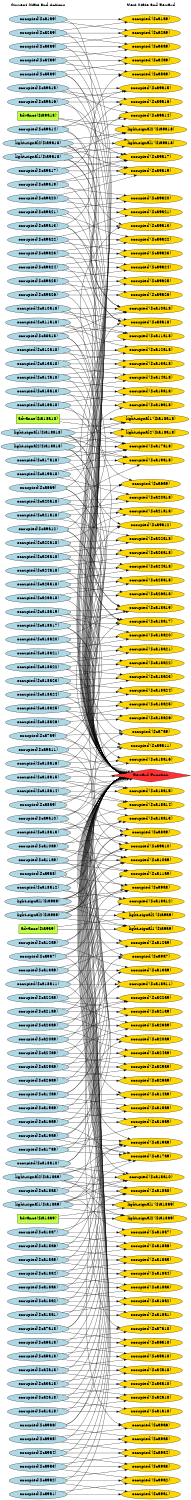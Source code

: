 digraph G {
	graph [bb="0,0,755.57,5967.4",
		fontname=Helvetica,
		fontsize=16,
		rankdir=LR,
		ranksep=2.00,
		ratio=auto,
		size="7.5,10"
	];
	node [fontsize=16,
		label="\N"
	];
	{
		graph [rank=same];
		"occupied($ca19a9)"	[color=black,
			fillcolor=lightblue,
			height=0.51069,
			pos="147.79,5072.4",
			shape=ellipse,
			style=filled,
			width=3.398];
		"occupied($ca8a9)"	[color=black,
			fillcolor=lightblue,
			height=0.51069,
			pos="147.79,2161.4",
			shape=ellipse,
			style=filled,
			width=3.2016];
		"occupied($ca9a6)"	[color=black,
			fillcolor=lightblue,
			height=0.51069,
			pos="147.79,1063.4",
			shape=ellipse,
			style=filled,
			width=3.2016];
		"occupied($ca9a17)"	[color=black,
			fillcolor=lightblue,
			height=0.51069,
			pos="147.79,3371.4",
			shape=ellipse,
			style=filled,
			width=3.398];
		"occupied($ca20a9)"	[color=black,
			fillcolor=lightblue,
			height=0.51069,
			pos="147.79,5675.4",
			shape=ellipse,
			style=filled,
			width=3.398];
		"occupied($ca14a9)"	[color=black,
			fillcolor=lightblue,
			height=0.51069,
			pos="147.79,1996.4",
			shape=ellipse,
			style=filled,
			width=3.398];
		"occupied($ca2a18)"	[color=black,
			fillcolor=lightblue,
			height=0.51069,
			pos="147.79,513.38",
			shape=ellipse,
			style=filled,
			width=3.398];
		"occupied($ca13a18)"	[color=black,
			fillcolor=lightblue,
			height=0.51069,
			pos="147.79,3864.4",
			shape=ellipse,
			style=filled,
			width=3.6141];
		"occupied($ca25a9)"	[color=black,
			fillcolor=lightblue,
			height=0.51069,
			pos="147.79,5620.4",
			shape=ellipse,
			style=filled,
			width=3.398];
		"occupied($ca25a18)"	[color=black,
			fillcolor=lightblue,
			height=0.51069,
			pos="147.79,4632.4",
			shape=ellipse,
			style=filled,
			width=3.6141];
		"occupied($ca9a5)"	[color=black,
			fillcolor=lightblue,
			height=0.51069,
			pos="147.79,1008.4",
			shape=ellipse,
			style=filled,
			width=3.2016];
		"Current State and Actions"	[color=black,
			fillcolor=white,
			height=0.5,
			pos="147.79,5949.4",
			shape=plaintext,
			style=bold,
			width=3.2361];
		"occupied($ca26a9)"	[color=black,
			fillcolor=lightblue,
			height=0.51069,
			pos="147.79,5565.4",
			shape=ellipse,
			style=filled,
			width=3.398];
		"occupied($ca18a20)"	[color=black,
			fillcolor=lightblue,
			height=0.51069,
			pos="147.79,2271.4",
			shape=ellipse,
			style=filled,
			width=3.6141];
		"occupied($ca9a4)"	[color=black,
			fillcolor=lightblue,
			height=0.51069,
			pos="147.79,953.38",
			shape=ellipse,
			style=filled,
			width=3.2016];
		"occupied($ca9a19)"	[color=black,
			fillcolor=lightblue,
			height=0.51069,
			pos="147.79,3426.4",
			shape=ellipse,
			style=filled,
			width=3.398];
		"occupied($ca2a9)"	[color=black,
			fillcolor=lightblue,
			height=0.51069,
			pos="147.79,2656.4",
			shape=ellipse,
			style=filled,
			width=3.2016];
		"occupied($ca22a18)"	[color=black,
			fillcolor=lightblue,
			height=0.51069,
			pos="147.79,4797.4",
			shape=ellipse,
			style=filled,
			width=3.6141];
		"advance($ia18a9)"	[color=black,
			fillcolor=olivedrab1,
			height=0.5,
			pos="147.79,5236.4",
			shape=box,
			style=filled,
			width=2.2778];
		"occupied($ca6a18)"	[color=black,
			fillcolor=lightblue,
			height=0.51069,
			pos="147.79,733.38",
			shape=ellipse,
			style=filled,
			width=3.398];
		"occupied($ca18a21)"	[color=black,
			fillcolor=lightblue,
			height=0.51069,
			pos="147.79,403.38",
			shape=ellipse,
			style=filled,
			width=3.6141];
		"occupied($ca7a9)"	[color=black,
			fillcolor=lightblue,
			height=0.51069,
			pos="147.79,2821.4",
			shape=ellipse,
			style=filled,
			width=3.2016];
		"occupied($ca9a3)"	[color=black,
			fillcolor=lightblue,
			height=0.51069,
			pos="147.79,898.38",
			shape=ellipse,
			style=filled,
			width=3.2016];
		"occupied($ca16a18)"	[color=black,
			fillcolor=lightblue,
			height=0.51069,
			pos="147.79,4084.4",
			shape=ellipse,
			style=filled,
			width=3.6141];
		"occupied($ca15a9)"	[color=black,
			fillcolor=lightblue,
			height=0.51069,
			pos="147.79,2216.4",
			shape=ellipse,
			style=filled,
			width=3.398];
		"occupied($ca18a10)"	[color=black,
			fillcolor=lightblue,
			height=0.51069,
			pos="147.79,5017.4",
			shape=ellipse,
			style=filled,
			width=3.6141];
		"occupied($ca14a18)"	[color=black,
			fillcolor=lightblue,
			height=0.51069,
			pos="147.79,3919.4",
			shape=ellipse,
			style=filled,
			width=3.6141];
		"occupied($ca9a25)"	[color=black,
			fillcolor=lightblue,
			height=0.51069,
			pos="147.79,73.385",
			shape=ellipse,
			style=filled,
			width=3.398];
		"occupied($ca18a22)"	[color=black,
			fillcolor=lightblue,
			height=0.51069,
			pos="147.79,348.38",
			shape=ellipse,
			style=filled,
			width=3.6141];
		"occupied($ca9a2)"	[color=black,
			fillcolor=lightblue,
			height=0.51069,
			pos="147.79,843.38",
			shape=ellipse,
			style=filled,
			width=3.2016];
		"occupied($ca9a13)"	[color=black,
			fillcolor=lightblue,
			height=0.51069,
			pos="147.79,2986.4",
			shape=ellipse,
			style=filled,
			width=3.398];
		"occupied($ca18a1)"	[color=black,
			fillcolor=lightblue,
			height=0.51069,
			pos="147.79,1173.4",
			shape=ellipse,
			style=filled,
			width=3.398];
		"occupied($ca26a18)"	[color=black,
			fillcolor=lightblue,
			height=0.51069,
			pos="147.79,4577.4",
			shape=ellipse,
			style=filled,
			width=3.6141];
		"occupied($ca10a9)"	[color=black,
			fillcolor=lightblue,
			height=0.51069,
			pos="147.79,1776.4",
			shape=ellipse,
			style=filled,
			width=3.398];
		"occupied($ca1a9)"	[color=black,
			fillcolor=lightblue,
			height=0.51069,
			pos="147.79,2601.4",
			shape=ellipse,
			style=filled,
			width=3.2016];
		"occupied($ca1a18)"	[color=black,
			fillcolor=lightblue,
			height=0.51069,
			pos="147.79,458.38",
			shape=ellipse,
			style=filled,
			width=3.398];
		"occupied($ca9a1)"	[color=black,
			fillcolor=lightblue,
			height=0.51069,
			pos="147.79,788.38",
			shape=ellipse,
			style=filled,
			width=3.2016];
		"occupied($ca9a26)"	[color=black,
			fillcolor=lightblue,
			height=0.51069,
			pos="147.79,18.385",
			shape=ellipse,
			style=filled,
			width=3.398];
		"advance($ia9a9)"	[color=black,
			fillcolor=olivedrab1,
			height=0.5,
			pos="147.79,1337.4",
			shape=box,
			style=filled,
			width=2.125];
		"occupied($ca9a14)"	[color=black,
			fillcolor=lightblue,
			height=0.51069,
			pos="147.79,3096.4",
			shape=ellipse,
			style=filled,
			width=3.398];
		"occupied($ca18a11)"	[color=black,
			fillcolor=lightblue,
			height=0.51069,
			pos="147.79,5345.4",
			shape=ellipse,
			style=filled,
			width=3.6141];
		"occupied($ca18a23)"	[color=black,
			fillcolor=lightblue,
			height=0.51069,
			pos="147.79,293.38",
			shape=ellipse,
			style=filled,
			width=3.6141];
		"occupied($ca21a9)"	[color=black,
			fillcolor=lightblue,
			height=0.51069,
			pos="147.79,5785.4",
			shape=ellipse,
			style=filled,
			width=3.398];
		"occupied($ca18a2)"	[color=black,
			fillcolor=lightblue,
			height=0.51069,
			pos="147.79,1228.4",
			shape=ellipse,
			style=filled,
			width=3.398];
		"occupied($ca10a18)"	[color=black,
			fillcolor=lightblue,
			height=0.51069,
			pos="147.79,3646.4",
			shape=ellipse,
			style=filled,
			width=3.6141];
		"occupied($ca18a24)"	[color=black,
			fillcolor=lightblue,
			height=0.51069,
			pos="147.79,238.38",
			shape=ellipse,
			style=filled,
			width=3.6141];
		"occupied($ca6a9)"	[color=black,
			fillcolor=lightblue,
			height=0.51069,
			pos="147.79,2931.4",
			shape=ellipse,
			style=filled,
			width=3.2016];
		"occupied($ca9a15)"	[color=black,
			fillcolor=lightblue,
			height=0.51069,
			pos="147.79,3151.4",
			shape=ellipse,
			style=filled,
			width=3.398];
		"occupied($ca18a12)"	[color=black,
			fillcolor=lightblue,
			height=0.51069,
			pos="147.79,5455.4",
			shape=ellipse,
			style=filled,
			width=3.6141];
		"occupied($ca22a9)"	[color=black,
			fillcolor=lightblue,
			height=0.51069,
			pos="147.79,5895.4",
			shape=ellipse,
			style=filled,
			width=3.398];
		"occupied($ca18a3)"	[color=black,
			fillcolor=lightblue,
			height=0.51069,
			pos="147.79,1283.4",
			shape=ellipse,
			style=filled,
			width=3.398];
		"occupied($ca16a9)"	[color=black,
			fillcolor=lightblue,
			height=0.51069,
			pos="147.79,2546.4",
			shape=ellipse,
			style=filled,
			width=3.398];
		"occupied($ca21a18)"	[color=black,
			fillcolor=lightblue,
			height=0.51069,
			pos="147.79,4687.4",
			shape=ellipse,
			style=filled,
			width=3.6141];
		"occupied($ca9a16)"	[color=black,
			fillcolor=lightblue,
			height=0.51069,
			pos="147.79,3261.4",
			shape=ellipse,
			style=filled,
			width=3.398];
		"occupied($ca18a13)"	[color=black,
			fillcolor=lightblue,
			height=0.51069,
			pos="147.79,5510.4",
			shape=ellipse,
			style=filled,
			width=3.6141];
		"occupied($ca18a25)"	[color=black,
			fillcolor=lightblue,
			height=0.51069,
			pos="147.79,183.38",
			shape=ellipse,
			style=filled,
			width=3.6141];
		"occupied($ca5a18)"	[color=black,
			fillcolor=lightblue,
			height=0.51069,
			pos="147.79,678.38",
			shape=ellipse,
			style=filled,
			width=3.398];
		"light-signal1($ia18a9)"	[color=black,
			fillcolor=lightblue,
			height=0.51069,
			pos="147.79,5182.4",
			shape=ellipse,
			style=filled,
			width=3.9087];
		"advance($ia9a18)"	[color=black,
			fillcolor=olivedrab1,
			height=0.5,
			pos="147.79,3755.4",
			shape=box,
			style=filled,
			width=2.2778];
		"occupied($ca18a4)"	[color=black,
			fillcolor=lightblue,
			height=0.51069,
			pos="147.79,1446.4",
			shape=ellipse,
			style=filled,
			width=3.398];
		"occupied($ca15a18)"	[color=black,
			fillcolor=lightblue,
			height=0.51069,
			pos="147.79,3974.4",
			shape=ellipse,
			style=filled,
			width=3.6141];
		"occupied($ca11a9)"	[color=black,
			fillcolor=lightblue,
			height=0.51069,
			pos="147.79,1831.4",
			shape=ellipse,
			style=filled,
			width=3.398];
		"occupied($ca9a21)"	[color=black,
			fillcolor=lightblue,
			height=0.51069,
			pos="147.79,3206.4",
			shape=ellipse,
			style=filled,
			width=3.398];
		"occupied($ca23a18)"	[color=black,
			fillcolor=lightblue,
			height=0.51069,
			pos="147.79,4852.4",
			shape=ellipse,
			style=filled,
			width=3.6141];
		"occupied($ca18a14)"	[color=black,
			fillcolor=lightblue,
			height=0.51069,
			pos="147.79,5400.4",
			shape=ellipse,
			style=filled,
			width=3.6141];
		"occupied($ca18a26)"	[color=black,
			fillcolor=lightblue,
			height=0.51069,
			pos="147.79,128.38",
			shape=ellipse,
			style=filled,
			width=3.6141];
		"occupied($ca7a18)"	[color=black,
			fillcolor=lightblue,
			height=0.51069,
			pos="147.79,2326.4",
			shape=ellipse,
			style=filled,
			width=3.398];
		"light-signal2($ia9a9)"	[color=black,
			fillcolor=lightblue,
			height=0.51069,
			pos="147.79,1501.4",
			shape=ellipse,
			style=filled,
			width=3.6927];
		"occupied($ca19a18)"	[color=black,
			fillcolor=lightblue,
			height=0.51069,
			pos="147.79,4194.4",
			shape=ellipse,
			style=filled,
			width=3.6141];
		"occupied($ca18a5)"	[color=black,
			fillcolor=lightblue,
			height=0.51069,
			pos="147.79,1611.4",
			shape=ellipse,
			style=filled,
			width=3.398];
		"occupied($ca9a22)"	[color=black,
			fillcolor=lightblue,
			height=0.51069,
			pos="147.79,3041.4",
			shape=ellipse,
			style=filled,
			width=3.398];
		"occupied($ca9a10)"	[color=black,
			fillcolor=lightblue,
			height=0.51069,
			pos="147.79,1666.4",
			shape=ellipse,
			style=filled,
			width=3.398];
		"occupied($ca5a9)"	[color=black,
			fillcolor=lightblue,
			height=0.51069,
			pos="147.79,2876.4",
			shape=ellipse,
			style=filled,
			width=3.2016];
		"occupied($ca18a15)"	[color=black,
			fillcolor=lightblue,
			height=0.51069,
			pos="147.79,5290.4",
			shape=ellipse,
			style=filled,
			width=3.6141];
		"occupied($ca11a18)"	[color=black,
			fillcolor=lightblue,
			height=0.51069,
			pos="147.79,3701.4",
			shape=ellipse,
			style=filled,
			width=3.6141];
		"occupied($ca4a18)"	[color=black,
			fillcolor=lightblue,
			height=0.51069,
			pos="147.79,623.38",
			shape=ellipse,
			style=filled,
			width=3.398];
		"occupied($ca17a9)"	[color=black,
			fillcolor=lightblue,
			height=0.51069,
			pos="147.79,4907.4",
			shape=ellipse,
			style=filled,
			width=3.398];
		"occupied($ca18a6)"	[color=black,
			fillcolor=lightblue,
			height=0.51069,
			pos="147.79,2051.4",
			shape=ellipse,
			style=filled,
			width=3.398];
		"occupied($ca9a23)"	[color=black,
			fillcolor=lightblue,
			height=0.51069,
			pos="147.79,2381.4",
			shape=ellipse,
			style=filled,
			width=3.398];
		"occupied($ca9a11)"	[color=black,
			fillcolor=lightblue,
			height=0.51069,
			pos="147.79,2106.4",
			shape=ellipse,
			style=filled,
			width=3.398];
		"occupied($ca18a16)"	[color=black,
			fillcolor=lightblue,
			height=0.51069,
			pos="147.79,4962.4",
			shape=ellipse,
			style=filled,
			width=3.6141];
		"light-signal1($ia18a18)"	[color=black,
			fillcolor=lightblue,
			height=0.51069,
			pos="147.79,4359.4",
			shape=ellipse,
			style=filled,
			width=4.1051];
		"light-signal2($ia18a9)"	[color=black,
			fillcolor=lightblue,
			height=0.51069,
			pos="147.79,5127.4",
			shape=ellipse,
			style=filled,
			width=3.9087];
		"occupied($ca18a7)"	[color=black,
			fillcolor=lightblue,
			height=0.51069,
			pos="147.79,2436.4",
			shape=ellipse,
			style=filled,
			width=3.398];
		"occupied($ca12a9)"	[color=black,
			fillcolor=lightblue,
			height=0.51069,
			pos="147.79,1886.4",
			shape=ellipse,
			style=filled,
			width=3.398];
		"occupied($ca9a12)"	[color=black,
			fillcolor=lightblue,
			height=0.51069,
			pos="147.79,2491.4",
			shape=ellipse,
			style=filled,
			width=3.398];
		"occupied($ca20a18)"	[color=black,
			fillcolor=lightblue,
			height=0.51069,
			pos="147.79,4522.4",
			shape=ellipse,
			style=filled,
			width=3.6141];
		"occupied($ca9a24)"	[color=black,
			fillcolor=lightblue,
			height=0.51069,
			pos="147.79,1721.4",
			shape=ellipse,
			style=filled,
			width=3.398];
		"occupied($ca18a17)"	[color=black,
			fillcolor=lightblue,
			height=0.51069,
			pos="147.79,4304.4",
			shape=ellipse,
			style=filled,
			width=3.6141];
		"occupied($ca23a9)"	[color=black,
			fillcolor=lightblue,
			height=0.51069,
			pos="147.79,5840.4",
			shape=ellipse,
			style=filled,
			width=3.398];
		"occupied($ca24a18)"	[color=black,
			fillcolor=lightblue,
			height=0.51069,
			pos="147.79,4742.4",
			shape=ellipse,
			style=filled,
			width=3.6141];
		"occupied($ca18a19)"	[color=black,
			fillcolor=lightblue,
			height=0.51069,
			pos="147.79,4029.4",
			shape=ellipse,
			style=filled,
			width=3.6141];
		"occupied($ca18a8)"	[color=black,
			fillcolor=lightblue,
			height=0.51069,
			pos="147.79,4249.4",
			shape=ellipse,
			style=filled,
			width=3.398];
		"light-signal1($ia9a18)"	[color=black,
			fillcolor=lightblue,
			height=0.51069,
			pos="147.79,3591.4",
			shape=ellipse,
			style=filled,
			width=3.9087];
		"occupied($ca24a9)"	[color=black,
			fillcolor=lightblue,
			height=0.51069,
			pos="147.79,5730.4",
			shape=ellipse,
			style=filled,
			width=3.398];
		"occupied($ca4a9)"	[color=black,
			fillcolor=lightblue,
			height=0.51069,
			pos="147.79,2766.4",
			shape=ellipse,
			style=filled,
			width=3.2016];
		"occupied($ca8a18)"	[color=black,
			fillcolor=lightblue,
			height=0.51069,
			pos="147.79,3481.4",
			shape=ellipse,
			style=filled,
			width=3.398];
		"occupied($ca12a18)"	[color=black,
			fillcolor=lightblue,
			height=0.51069,
			pos="147.79,3809.4",
			shape=ellipse,
			style=filled,
			width=3.6141];
		"occupied($ca13a9)"	[color=black,
			fillcolor=lightblue,
			height=0.51069,
			pos="147.79,1941.4",
			shape=ellipse,
			style=filled,
			width=3.398];
		"advance($ia18a18)"	[color=black,
			fillcolor=olivedrab1,
			height=0.5,
			pos="147.79,4468.4",
			shape=box,
			style=filled,
			width=2.4167];
		"light-signal2($ia9a18)"	[color=black,
			fillcolor=lightblue,
			height=0.51069,
			pos="147.79,3536.4",
			shape=ellipse,
			style=filled,
			width=3.9087];
		"occupied($ca3a18)"	[color=black,
			fillcolor=lightblue,
			height=0.51069,
			pos="147.79,568.38",
			shape=ellipse,
			style=filled,
			width=3.398];
		"light-signal2($ia18a18)"	[color=black,
			fillcolor=lightblue,
			height=0.51069,
			pos="147.79,4414.4",
			shape=ellipse,
			style=filled,
			width=4.1051];
		"occupied($ca9a8)"	[color=black,
			fillcolor=lightblue,
			height=0.51069,
			pos="147.79,1391.4",
			shape=ellipse,
			style=filled,
			width=3.2016];
		"light-signal1($ia9a9)"	[color=black,
			fillcolor=lightblue,
			height=0.51069,
			pos="147.79,1556.4",
			shape=ellipse,
			style=filled,
			width=3.6927];
		"occupied($ca17a18)"	[color=black,
			fillcolor=lightblue,
			height=0.51069,
			pos="147.79,4139.4",
			shape=ellipse,
			style=filled,
			width=3.6141];
		"occupied($ca9a20)"	[color=black,
			fillcolor=lightblue,
			height=0.51069,
			pos="147.79,3316.4",
			shape=ellipse,
			style=filled,
			width=3.398];
		"occupied($ca9a7)"	[color=black,
			fillcolor=lightblue,
			height=0.51069,
			pos="147.79,1118.4",
			shape=ellipse,
			style=filled,
			width=3.2016];
		"occupied($ca3a9)"	[color=black,
			fillcolor=lightblue,
			height=0.51069,
			pos="147.79,2711.4",
			shape=ellipse,
			style=filled,
			width=3.2016];
	}
	{
		graph [rank=same];
		"occupied'($ca9a21)"	[color=black,
			fillcolor=gold1,
			height=0.51069,
			pos="597.57,3222.4",
			shape=ellipse,
			style=filled,
			width=3.4963];
		"occupied'($ca9a7)"	[color=black,
			fillcolor=gold1,
			height=0.51069,
			pos="597.57,1118.4",
			shape=ellipse,
			style=filled,
			width=3.2802];
		"occupied'($ca18a13)"	[color=black,
			fillcolor=gold1,
			height=0.51069,
			pos="597.57,5510.4",
			shape=ellipse,
			style=filled,
			width=3.6927];
		"occupied'($ca19a18)"	[color=black,
			fillcolor=gold1,
			height=0.51069,
			pos="597.57,4300.4",
			shape=ellipse,
			style=filled,
			width=3.6927];
		"occupied'($ca18a3)"	[color=black,
			fillcolor=gold1,
			height=0.51069,
			pos="597.57,1283.4",
			shape=ellipse,
			style=filled,
			width=3.4963];
		"occupied'($ca16a9)"	[color=black,
			fillcolor=gold1,
			height=0.51069,
			pos="597.57,2493.4",
			shape=ellipse,
			style=filled,
			width=3.4963];
		"occupied'($ca20a18)"	[color=black,
			fillcolor=gold1,
			height=0.51069,
			pos="597.57,4520.4",
			shape=ellipse,
			style=filled,
			width=3.6927];
		"Next State and Reward"	[color=black,
			fillcolor=white,
			height=0.5,
			pos="597.57,5949.4",
			shape=plaintext,
			style=bold,
			width=2.9167];
		"occupied'($ca12a18)"	[color=black,
			fillcolor=gold1,
			height=0.51069,
			pos="597.57,3809.4",
			shape=ellipse,
			style=filled,
			width=3.6927];
		"occupied'($ca18a25)"	[color=black,
			fillcolor=gold1,
			height=0.51069,
			pos="597.57,183.38",
			shape=ellipse,
			style=filled,
			width=3.6927];
		"occupied'($ca9a20)"	[color=black,
			fillcolor=gold1,
			height=0.51069,
			pos="597.57,3332.4",
			shape=ellipse,
			style=filled,
			width=3.4963];
		"occupied'($ca9a6)"	[color=black,
			fillcolor=gold1,
			height=0.51069,
			pos="597.57,1063.4",
			shape=ellipse,
			style=filled,
			width=3.2802];
		"occupied'($ca8a9)"	[color=black,
			fillcolor=gold1,
			height=0.51069,
			pos="597.57,1778.4",
			shape=ellipse,
			style=filled,
			width=3.2802];
		"occupied'($ca4a18)"	[color=black,
			fillcolor=gold1,
			height=0.51069,
			pos="597.57,623.38",
			shape=ellipse,
			style=filled,
			width=3.4963];
		"occupied'($ca18a2)"	[color=black,
			fillcolor=gold1,
			height=0.51069,
			pos="597.57,1228.4",
			shape=ellipse,
			style=filled,
			width=3.4963];
		"occupied'($ca18a14)"	[color=black,
			fillcolor=gold1,
			height=0.51069,
			pos="597.57,5400.4",
			shape=ellipse,
			style=filled,
			width=3.6927];
		"occupied'($ca18a26)"	[color=black,
			fillcolor=gold1,
			height=0.51069,
			pos="597.57,128.38",
			shape=ellipse,
			style=filled,
			width=3.6927];
		"occupied'($ca15a18)"	[color=black,
			fillcolor=gold1,
			height=0.51069,
			pos="597.57,3974.4",
			shape=ellipse,
			style=filled,
			width=3.6927];
		"occupied'($ca9a11)"	[color=black,
			fillcolor=gold1,
			height=0.51069,
			pos="597.57,2108.4",
			shape=ellipse,
			style=filled,
			width=3.4963];
		"occupied'($ca18a11)"	[color=black,
			fillcolor=gold1,
			height=0.51069,
			pos="597.57,5345.4",
			shape=ellipse,
			style=filled,
			width=3.6927];
		"occupied'($ca9a23)"	[color=black,
			fillcolor=gold1,
			height=0.51069,
			pos="597.57,2328.4",
			shape=ellipse,
			style=filled,
			width=3.4963];
		"occupied'($ca18a23)"	[color=black,
			fillcolor=gold1,
			height=0.51069,
			pos="597.57,293.38",
			shape=ellipse,
			style=filled,
			width=3.6927];
		"occupied'($ca24a18)"	[color=black,
			fillcolor=gold1,
			height=0.51069,
			pos="597.57,4740.4",
			shape=ellipse,
			style=filled,
			width=3.6927];
		"occupied'($ca18a5)"	[color=black,
			fillcolor=gold1,
			height=0.51069,
			pos="597.57,1613.4",
			shape=ellipse,
			style=filled,
			width=3.4963];
		"occupied'($ca9a10)"	[color=black,
			fillcolor=gold1,
			height=0.51069,
			pos="597.57,1558.4",
			shape=ellipse,
			style=filled,
			width=3.4963];
		"occupied'($ca9a22)"	[color=black,
			fillcolor=gold1,
			height=0.51069,
			pos="597.57,3057.4",
			shape=ellipse,
			style=filled,
			width=3.4963];
		"occupied'($ca18a12)"	[color=black,
			fillcolor=gold1,
			height=0.51069,
			pos="597.57,5455.4",
			shape=ellipse,
			style=filled,
			width=3.6927];
		"occupied'($ca9a8)"	[color=black,
			fillcolor=gold1,
			height=0.51069,
			pos="597.57,1503.4",
			shape=ellipse,
			style=filled,
			width=3.2802];
		"occupied'($ca18a24)"	[color=black,
			fillcolor=gold1,
			height=0.51069,
			pos="597.57,238.38",
			shape=ellipse,
			style=filled,
			width=3.6927];
		"occupied'($ca22a9)"	[color=black,
			fillcolor=gold1,
			height=0.51069,
			pos="597.57,5895.4",
			shape=ellipse,
			style=filled,
			width=3.4963];
		"occupied'($ca18a4)"	[color=black,
			fillcolor=gold1,
			height=0.51069,
			pos="597.57,1338.4",
			shape=ellipse,
			style=filled,
			width=3.4963];
		"occupied'($ca11a9)"	[color=black,
			fillcolor=gold1,
			height=0.51069,
			pos="597.57,1833.4",
			shape=ellipse,
			style=filled,
			width=3.4963];
		"occupied'($ca7a18)"	[color=black,
			fillcolor=gold1,
			height=0.51069,
			pos="597.57,2273.4",
			shape=ellipse,
			style=filled,
			width=3.4963];
		"occupied'($ca3a9)"	[color=black,
			fillcolor=gold1,
			height=0.51069,
			pos="597.57,2658.4",
			shape=ellipse,
			style=filled,
			width=3.2802];
		"occupied'($ca18a21)"	[color=black,
			fillcolor=gold1,
			height=0.51069,
			pos="597.57,403.38",
			shape=ellipse,
			style=filled,
			width=3.6927];
		"light-signal2'($ia18a18)"	[color=black,
			fillcolor=gold1,
			height=0.51069,
			pos="597.57,4410.4",
			shape=ellipse,
			style=filled,
			width=4.2034];
		"occupied'($ca1a18)"	[color=black,
			fillcolor=gold1,
			height=0.51069,
			pos="597.57,458.38",
			shape=ellipse,
			style=filled,
			width=3.4963];
		"occupied'($ca7a9)"	[color=black,
			fillcolor=gold1,
			height=0.51069,
			pos="597.57,2768.4",
			shape=ellipse,
			style=filled,
			width=3.2802];
		"occupied'($ca9a13)"	[color=black,
			fillcolor=gold1,
			height=0.51069,
			pos="597.57,3002.4",
			shape=ellipse,
			style=filled,
			width=3.4963];
		"occupied'($ca9a25)"	[color=black,
			fillcolor=gold1,
			height=0.51069,
			pos="597.57,73.385",
			shape=ellipse,
			style=filled,
			width=3.4963];
		"occupied'($ca21a9)"	[color=black,
			fillcolor=gold1,
			height=0.51069,
			pos="597.57,5785.4",
			shape=ellipse,
			style=filled,
			width=3.4963];
		"occupied'($ca11a18)"	[color=black,
			fillcolor=gold1,
			height=0.51069,
			pos="597.57,3717.4",
			shape=ellipse,
			style=filled,
			width=3.6927];
		"Reward Function"	[color=black,
			fillcolor=firebrick1,
			height=0.72222,
			pos="597.57,2830.4",
			shape=diamond,
			style=filled,
			width=4.3889];
		"occupied'($ca9a2)"	[color=black,
			fillcolor=gold1,
			height=0.51069,
			pos="597.57,843.38",
			shape=ellipse,
			style=filled,
			width=3.2802];
		"occupied'($ca18a10)"	[color=black,
			fillcolor=gold1,
			height=0.51069,
			pos="597.57,5070.4",
			shape=ellipse,
			style=filled,
			width=3.6927];
		"occupied'($ca18a22)"	[color=black,
			fillcolor=gold1,
			height=0.51069,
			pos="597.57,348.38",
			shape=ellipse,
			style=filled,
			width=3.6927];
		"occupied'($ca9a12)"	[color=black,
			fillcolor=gold1,
			height=0.51069,
			pos="597.57,2438.4",
			shape=ellipse,
			style=filled,
			width=3.4963];
		"occupied'($ca9a24)"	[color=black,
			fillcolor=gold1,
			height=0.51069,
			pos="597.57,1668.4",
			shape=ellipse,
			style=filled,
			width=3.4963];
		"occupied'($ca9a1)"	[color=black,
			fillcolor=gold1,
			height=0.51069,
			pos="597.57,788.38",
			shape=ellipse,
			style=filled,
			width=3.2802];
		"occupied'($ca1a9)"	[color=black,
			fillcolor=gold1,
			height=0.51069,
			pos="597.57,2548.4",
			shape=ellipse,
			style=filled,
			width=3.2802];
		"occupied'($ca9a5)"	[color=black,
			fillcolor=gold1,
			height=0.51069,
			pos="597.57,1008.4",
			shape=ellipse,
			style=filled,
			width=3.2802];
		"occupied'($ca6a18)"	[color=black,
			fillcolor=gold1,
			height=0.51069,
			pos="597.57,733.38",
			shape=ellipse,
			style=filled,
			width=3.4963];
		"occupied'($ca23a18)"	[color=black,
			fillcolor=gold1,
			height=0.51069,
			pos="597.57,4850.4",
			shape=ellipse,
			style=filled,
			width=3.6927];
		"occupied'($ca9a15)"	[color=black,
			fillcolor=gold1,
			height=0.51069,
			pos="597.57,3167.4",
			shape=ellipse,
			style=filled,
			width=3.4963];
		"light-signal2'($ia18a9)"	[color=black,
			fillcolor=gold1,
			height=0.51069,
			pos="597.57,5180.4",
			shape=ellipse,
			style=filled,
			width=3.9873];
		"occupied'($ca18a1)"	[color=black,
			fillcolor=gold1,
			height=0.51069,
			pos="597.57,1173.4",
			shape=ellipse,
			style=filled,
			width=3.4963];
		"occupied'($ca10a9)"	[color=black,
			fillcolor=gold1,
			height=0.51069,
			pos="597.57,1723.4",
			shape=ellipse,
			style=filled,
			width=3.4963];
		"occupied'($ca2a9)"	[color=black,
			fillcolor=gold1,
			height=0.51069,
			pos="597.57,2603.4",
			shape=ellipse,
			style=filled,
			width=3.2802];
		"occupied'($ca16a18)"	[color=black,
			fillcolor=gold1,
			height=0.51069,
			pos="597.57,4084.4",
			shape=ellipse,
			style=filled,
			width=3.6927];
		"light-signal1'($ia9a18)"	[color=black,
			fillcolor=gold1,
			height=0.51069,
			pos="597.57,3662.4",
			shape=ellipse,
			style=filled,
			width=3.9873];
		"occupied'($ca9a4)"	[color=black,
			fillcolor=gold1,
			height=0.51069,
			pos="597.57,953.38",
			shape=ellipse,
			style=filled,
			width=3.2802];
		"occupied'($ca26a9)"	[color=black,
			fillcolor=gold1,
			height=0.51069,
			pos="597.57,5565.4",
			shape=ellipse,
			style=filled,
			width=3.4963];
		"occupied'($ca9a14)"	[color=black,
			fillcolor=gold1,
			height=0.51069,
			pos="597.57,3112.4",
			shape=ellipse,
			style=filled,
			width=3.4963];
		"occupied'($ca9a26)"	[color=black,
			fillcolor=gold1,
			height=0.51069,
			pos="597.57,18.385",
			shape=ellipse,
			style=filled,
			width=3.4963];
		"occupied'($ca18a20)"	[color=black,
			fillcolor=gold1,
			height=0.51069,
			pos="597.57,2218.4",
			shape=ellipse,
			style=filled,
			width=3.6927];
		"occupied'($ca15a9)"	[color=black,
			fillcolor=gold1,
			height=0.51069,
			pos="597.57,2163.4",
			shape=ellipse,
			style=filled,
			width=3.4963];
		"occupied'($ca9a3)"	[color=black,
			fillcolor=gold1,
			height=0.51069,
			pos="597.57,898.38",
			shape=ellipse,
			style=filled,
			width=3.2802];
		"occupied'($ca10a18)"	[color=black,
			fillcolor=gold1,
			height=0.51069,
			pos="597.57,3552.4",
			shape=ellipse,
			style=filled,
			width=3.6927];
		"occupied'($ca25a9)"	[color=black,
			fillcolor=gold1,
			height=0.51069,
			pos="597.57,5620.4",
			shape=ellipse,
			style=filled,
			width=3.4963];
		"occupied'($ca9a17)"	[color=black,
			fillcolor=gold1,
			height=0.51069,
			pos="597.57,3387.4",
			shape=ellipse,
			style=filled,
			width=3.4963];
		"occupied'($ca2a18)"	[color=black,
			fillcolor=gold1,
			height=0.51069,
			pos="597.57,513.38",
			shape=ellipse,
			style=filled,
			width=3.4963];
		"light-signal2'($ia9a9)"	[color=black,
			fillcolor=gold1,
			height=0.51069,
			pos="597.57,1393.4",
			shape=ellipse,
			style=filled,
			width=3.7909];
		"occupied'($ca9a16)"	[color=black,
			fillcolor=gold1,
			height=0.51069,
			pos="597.57,3277.4",
			shape=ellipse,
			style=filled,
			width=3.4963];
		"occupied'($ca17a18)"	[color=black,
			fillcolor=gold1,
			height=0.51069,
			pos="597.57,4219.4",
			shape=ellipse,
			style=filled,
			width=3.6927];
		"occupied'($ca13a9)"	[color=black,
			fillcolor=gold1,
			height=0.51069,
			pos="597.57,1943.4",
			shape=ellipse,
			style=filled,
			width=3.4963];
		"occupied'($ca20a9)"	[color=black,
			fillcolor=gold1,
			height=0.51069,
			pos="597.57,5675.4",
			shape=ellipse,
			style=filled,
			width=3.4963];
		"occupied'($ca22a18)"	[color=black,
			fillcolor=gold1,
			height=0.51069,
			pos="597.57,4795.4",
			shape=ellipse,
			style=filled,
			width=3.6927];
		"occupied'($ca9a19)"	[color=black,
			fillcolor=gold1,
			height=0.51069,
			pos="597.57,3442.4",
			shape=ellipse,
			style=filled,
			width=3.4963];
		"occupied'($ca14a9)"	[color=black,
			fillcolor=gold1,
			height=0.51069,
			pos="597.57,1998.4",
			shape=ellipse,
			style=filled,
			width=3.4963];
		"occupied'($ca5a18)"	[color=black,
			fillcolor=gold1,
			height=0.51069,
			pos="597.57,678.38",
			shape=ellipse,
			style=filled,
			width=3.4963];
		"occupied'($ca18a19)"	[color=black,
			fillcolor=gold1,
			height=0.51069,
			pos="597.57,4164.4",
			shape=ellipse,
			style=filled,
			width=3.6927];
		"light-signal2'($ia9a18)"	[color=black,
			fillcolor=gold1,
			height=0.51069,
			pos="597.57,3607.4",
			shape=ellipse,
			style=filled,
			width=3.9873];
		"occupied'($ca6a9)"	[color=black,
			fillcolor=gold1,
			height=0.51069,
			pos="597.57,2947.4",
			shape=ellipse,
			style=filled,
			width=3.2802];
		"occupied'($ca26a18)"	[color=black,
			fillcolor=gold1,
			height=0.51069,
			pos="597.57,4575.4",
			shape=ellipse,
			style=filled,
			width=3.6927];
		"light-signal1'($ia18a9)"	[color=black,
			fillcolor=gold1,
			height=0.51069,
			pos="597.57,5235.4",
			shape=ellipse,
			style=filled,
			width=3.9873];
		"occupied'($ca13a18)"	[color=black,
			fillcolor=gold1,
			height=0.51069,
			pos="597.57,3864.4",
			shape=ellipse,
			style=filled,
			width=3.6927];
		"occupied'($ca19a9)"	[color=black,
			fillcolor=gold1,
			height=0.51069,
			pos="597.57,5125.4",
			shape=ellipse,
			style=filled,
			width=3.4963];
		"occupied'($ca12a9)"	[color=black,
			fillcolor=gold1,
			height=0.51069,
			pos="597.57,1888.4",
			shape=ellipse,
			style=filled,
			width=3.4963];
		"occupied'($ca18a7)"	[color=black,
			fillcolor=gold1,
			height=0.51069,
			pos="597.57,2383.4",
			shape=ellipse,
			style=filled,
			width=3.4963];
		"occupied'($ca4a9)"	[color=black,
			fillcolor=gold1,
			height=0.51069,
			pos="597.57,2713.4",
			shape=ellipse,
			style=filled,
			width=3.2802];
		"occupied'($ca18a17)"	[color=black,
			fillcolor=gold1,
			height=0.51069,
			pos="597.57,4355.4",
			shape=ellipse,
			style=filled,
			width=3.6927];
		"occupied'($ca24a9)"	[color=black,
			fillcolor=gold1,
			height=0.51069,
			pos="597.57,5730.4",
			shape=ellipse,
			style=filled,
			width=3.4963];
		"occupied'($ca21a18)"	[color=black,
			fillcolor=gold1,
			height=0.51069,
			pos="597.57,4685.4",
			shape=ellipse,
			style=filled,
			width=3.6927];
		"occupied'($ca17a9)"	[color=black,
			fillcolor=gold1,
			height=0.51069,
			pos="597.57,4960.4",
			shape=ellipse,
			style=filled,
			width=3.4963];
		"occupied'($ca18a6)"	[color=black,
			fillcolor=gold1,
			height=0.51069,
			pos="597.57,2053.4",
			shape=ellipse,
			style=filled,
			width=3.4963];
		"occupied'($ca3a18)"	[color=black,
			fillcolor=gold1,
			height=0.51069,
			pos="597.57,568.38",
			shape=ellipse,
			style=filled,
			width=3.4963];
		"occupied'($ca5a9)"	[color=black,
			fillcolor=gold1,
			height=0.51069,
			pos="597.57,2892.4",
			shape=ellipse,
			style=filled,
			width=3.2802];
		"occupied'($ca23a9)"	[color=black,
			fillcolor=gold1,
			height=0.51069,
			pos="597.57,5840.4",
			shape=ellipse,
			style=filled,
			width=3.4963];
		"occupied'($ca25a18)"	[color=black,
			fillcolor=gold1,
			height=0.51069,
			pos="597.57,4630.4",
			shape=ellipse,
			style=filled,
			width=3.6927];
		"occupied'($ca18a15)"	[color=black,
			fillcolor=gold1,
			height=0.51069,
			pos="597.57,5290.4",
			shape=ellipse,
			style=filled,
			width=3.6927];
		"occupied'($ca8a18)"	[color=black,
			fillcolor=gold1,
			height=0.51069,
			pos="597.57,3497.4",
			shape=ellipse,
			style=filled,
			width=3.4963];
		"light-signal1'($ia18a18)"	[color=black,
			fillcolor=gold1,
			height=0.51069,
			pos="597.57,4465.4",
			shape=ellipse,
			style=filled,
			width=4.2034];
		"occupied'($ca18a8)"	[color=black,
			fillcolor=gold1,
			height=0.51069,
			pos="597.57,4905.4",
			shape=ellipse,
			style=filled,
			width=3.4963];
		"light-signal1'($ia9a9)"	[color=black,
			fillcolor=gold1,
			height=0.51069,
			pos="597.57,1448.4",
			shape=ellipse,
			style=filled,
			width=3.7909];
		"occupied'($ca14a18)"	[color=black,
			fillcolor=gold1,
			height=0.51069,
			pos="597.57,3919.4",
			shape=ellipse,
			style=filled,
			width=3.6927];
		"occupied'($ca18a16)"	[color=black,
			fillcolor=gold1,
			height=0.51069,
			pos="597.57,5015.4",
			shape=ellipse,
			style=filled,
			width=3.6927];
	}
	"occupied($ca19a9)" -> "Reward Function"	[pos="e,482.15,2837.6 263.55,5066.3 275.71,5061.4 286.81,5054.3 295.57,5044.4 617.07,4680.9 123.72,3233.8 439.57,2865.4 448.64,2854.8 \
460.14,2847 472.77,2841.3"];
	"occupied($ca19a9)" -> "occupied'($ca20a9)"	[color=black,
		pos="e,478.11,5669.5 260.71,5079.7 273.57,5084.4 285.61,5091.1 295.57,5100.4 479.35,5271.9 254.76,5477 439.57,5647.4 448.07,5655.2 457.98,\
5661.3 468.6,5665.8",
		style=solid];
	"occupied($ca19a9)" -> "occupied'($ca19a9)"	[color=black,
		pos="e,499.27,5113.9 244.3,5083.7 316.05,5092.2 414.38,5103.8 488.92,5112.6",
		style=solid];
	"occupied($ca19a9)" -> "occupied'($ca17a9)"	[color=black,
		pos="e,507.05,4973.3 232.86,5059.1 253.53,5055.1 275.5,5050.2 295.57,5044.4 361.57,5025.4 373.46,5006.9 439.57,4988.4 457.96,4983.2 477.83,\
4978.8 497.06,4975.1",
		style=solid];
	"occupied($ca8a9)" -> "occupied'($ca8a9)"	[color=black,
		pos="e,485.18,1784.2 254.12,2154.2 269.1,2149.7 283.49,2143 295.57,2133.4 419.82,2034.5 314.73,1904.5 439.57,1806.4 450.25,1798 462.61,\
1791.8 475.61,1787.2",
		style=solid];
	"occupied($ca8a9)" -> "occupied'($ca7a9)"	[color=black,
		pos="e,482.46,2764 257.03,2167.4 271.27,2172.2 284.67,2179.2 295.57,2189.4 480.46,2362.3 253.65,2568.6 439.57,2740.4 449.21,2749.3 460.67,\
2755.9 472.94,2760.7",
		style=solid];
	"occupied($ca8a9)" -> "Reward Function"	[pos="e,486.78,2822.4 257.23,2167.2 271.45,2172 284.79,2179.1 295.57,2189.4 495.66,2380.7 242.46,2601 439.57,2795.4 450.15,2805.8 463.12,\
2813.4 477.02,2818.9"];
	"occupied($ca8a9)" -> "occupied'($ca10a9)"	[color=black,
		pos="e,479.86,1730.1 255.34,2154.5 269.99,2149.9 283.96,2143.2 295.57,2133.4 434.41,2016.6 300.03,1867.4 439.57,1751.4 448.72,1743.8 \
459.22,1737.9 470.36,1733.5",
		style=solid];
	"occupied($ca9a6)" -> "occupied'($ca9a7)"	[color=black,
		pos="e,504.28,1107 239.67,1074.5 313.43,1083.6 417.41,1096.4 494.12,1105.8",
		style=solid];
	"occupied($ca9a6)" -> "occupied'($ca9a6)"	[color=black,
		pos="e,479.26,1063.4 263.23,1063.4 326.07,1063.4 404.17,1063.4 468.98,1063.4",
		style=solid];
	"occupied($ca9a6)" -> "Reward Function"	[pos="e,482.75,2823.2 259.4,1068.1 273.13,1073 285.76,1080.5 295.57,1091.4 549.93,1373.7 189.6,2509.2 439.57,2795.4 448.81,2806 460.48,\
2813.7 473.26,2819.4"];
	"occupied($ca9a6)" -> "occupied'($ca9a5)"	[color=black,
		pos="e,504.28,1019.7 239.67,1052.2 313.43,1043.2 417.41,1030.4 494.12,1021",
		style=solid];
	"occupied($ca9a17)" -> "Reward Function"	[pos="e,488.62,2838.6 260.03,3363.8 273.08,3359.2 285.36,3352.6 295.57,3343.4 460.41,3194.9 277.04,3016.4 439.57,2865.4 450.81,2854.9 \
464.47,2847.4 478.97,2841.9"];
	"occupied($ca9a17)" -> "occupied'($ca9a17)"	[color=black,
		pos="e,474.94,3383 267.02,3375.6 327.77,3377.8 401.98,3380.4 464.59,3382.7",
		style=solid];
	"occupied($ca9a17)" -> "occupied'($ca9a16)"	[color=black,
		pos="e,512.8,3291 227.46,3357.4 249.56,3353.2 273.56,3348.4 295.57,3343.4 360.12,3328.7 374.94,3319.7 439.57,3305.4 459.99,3300.9 482.03,\
3296.6 502.96,3292.8",
		style=solid];
	"occupied($ca9a17)" -> "occupied'($ca9a19)"	[color=black,
		pos="e,511.38,3428.9 232.49,3384.7 308.83,3396.8 421.57,3414.6 501.33,3427.3",
		style=solid];
	"occupied($ca20a9)" -> "occupied'($ca21a9)"	[color=black,
		pos="e,507.51,5772.4 232.42,5688.8 253.21,5692.8 275.34,5697.7 295.57,5703.4 361.38,5721.9 373.65,5739.3 439.57,5757.4 458.1,5762.5 478.12,\
5766.9 497.47,5770.5",
		style=solid];
	"occupied($ca20a9)" -> "Reward Function"	[pos="e,481.99,2837.4 263.69,5669.5 275.82,5664.5 286.88,5657.4 295.57,5647.4 702.37,5180.8 40.018,3338.2 439.57,2865.4 448.56,2854.7 \
460.01,2846.9 472.62,2841.2"];
	"occupied($ca20a9)" -> "occupied'($ca20a9)"	[color=black,
		pos="e,471.55,5675.4 270.26,5675.4 329.38,5675.4 400.66,5675.4 461.49,5675.4",
		style=solid];
	"occupied($ca20a9)" -> "occupied'($ca19a9)"	[color=black,
		pos="e,478.36,5131.5 260.11,5667.9 273.14,5663.3 285.4,5656.6 295.57,5647.4 464.79,5493.5 269.43,5306.2 439.57,5153.4 448.17,5145.7 458.15,\
5139.7 468.82,5135.2",
		style=solid];
	"occupied($ca14a9)" -> "Reward Function"	[pos="e,485.45,2822.7 261.72,2003.2 274.34,2008 286.05,2014.8 295.57,2024.4 541.59,2271.4 197.39,2544.7 439.57,2795.4 449.74,2805.9 462.32,\
2813.6 475.91,2819.2"];
	"occupied($ca14a9)" -> "occupied'($ca15a9)"	[color=black,
		pos="e,495.19,2152.7 243.97,2007.8 261.58,2011.8 279.48,2017.1 295.57,2024.4 369.27,2057.5 365.67,2102.7 439.57,2135.4 453.93,2141.7 \
469.64,2146.7 485.39,2150.5",
		style=solid];
	"occupied($ca14a9)" -> "occupied'($ca13a9)"	[color=black,
		pos="e,499.27,1954.9 244.3,1985.1 316.05,1976.6 414.38,1964.9 488.92,1956.1",
		style=solid];
	"occupied($ca14a9)" -> "occupied'($ca14a9)"	[color=black,
		pos="e,471.55,1997.8 270.26,1996.9 329.38,1997.2 400.66,1997.5 461.49,1997.8",
		style=solid];
	"occupied($ca2a18)" -> "occupied'($ca1a18)"	[color=black,
		pos="e,500.62,470.17 242.93,501.82 315.35,492.93 415.43,480.63 490.65,471.39",
		style=solid];
	"occupied($ca2a18)" -> "Reward Function"	[pos="e,482.13,2823.2 263.57,519.41 275.72,524.39 286.82,531.46 295.57,541.38 627.67,917.71 113.31,2414 439.57,2795.4 448.63,2806 460.12,\
2813.8 472.75,2819.4"];
	"occupied($ca2a18)" -> "occupied'($ca2a18)"	[color=black,
		pos="e,471.55,513.38 270.26,513.38 329.38,513.38 400.66,513.38 461.49,513.38",
		style=solid];
	"occupied($ca2a18)" -> "occupied'($ca3a18)"	[color=black,
		pos="e,500.62,556.6 242.93,524.95 315.35,533.84 415.43,546.14 490.65,555.37",
		style=solid];
	"occupied($ca13a18)" -> "occupied'($ca12a18)"	[color=black,
		pos="e,497.52,3821.6 246.5,3852.4 317.53,3843.7 413.71,3831.8 487.29,3822.8",
		style=solid];
	"occupied($ca13a18)" -> "Reward Function"	[pos="e,484.65,2837.8 265.66,3856.5 276.84,3851.7 287.13,3845.2 295.57,3836.4 597.63,3521.6 142.4,3184.8 439.57,2865.4 449.46,2854.8 461.81,\
2847 475.22,2841.4"];
	"occupied($ca13a18)" -> "occupied'($ca13a18)"	[color=black,
		pos="e,464.46,3864.4 278,3864.4 333.2,3864.4 397.81,3864.4 454.36,3864.4",
		style=solid];
	"occupied($ca13a18)" -> "occupied'($ca14a18)"	[color=black,
		pos="e,497.52,3907.2 246.5,3876.4 317.53,3885.1 413.71,3896.9 487.29,3906",
		style=solid];
	"occupied($ca25a9)" -> "Reward Function"	[pos="e,482,2837.4 263.68,5614.5 275.81,5609.5 286.87,5602.4 295.57,5592.4 694.59,5135.2 47.655,3328.7 439.57,2865.4 448.57,2854.7 460.02,\
2846.9 472.63,2841.2"];
	"occupied($ca25a9)" -> "occupied'($ca26a9)"	[color=black,
		pos="e,500.62,5577.2 242.93,5608.8 315.35,5599.9 415.43,5587.6 490.65,5578.4",
		style=solid];
	"occupied($ca25a9)" -> "occupied'($ca25a9)"	[color=black,
		pos="e,471.55,5620.4 270.26,5620.4 329.38,5620.4 400.66,5620.4 461.49,5620.4",
		style=solid];
	"occupied($ca25a9)" -> "occupied'($ca24a9)"	[color=black,
		pos="e,507.51,5717.4 232.42,5633.8 253.21,5637.8 275.34,5642.7 295.57,5648.4 361.38,5666.9 373.65,5684.3 439.57,5702.4 458.1,5707.5 478.12,\
5711.9 497.47,5715.5",
		style=solid];
	"occupied($ca25a18)" -> "occupied'($ca24a18)"	[color=black,
		pos="e,506.32,4727 233.92,4646.3 254.26,4650.2 275.8,4655 295.57,4660.4 361.2,4678.4 373.84,4694.8 439.57,4712.4 457.79,4717.3 477.43,\
4721.5 496.45,4725.2",
		style=solid];
	"occupied($ca25a18)" -> "Reward Function"	[pos="e,482.73,2837.6 266.59,4624.8 277.52,4620 287.5,4613.4 295.57,4604.4 554.87,4316.1 184.75,3157.7 439.57,2865.4 448.8,2854.8 460.46,\
2847 473.25,2841.4"];
	"occupied($ca25a18)" -> "occupied'($ca26a18)"	[color=black,
		pos="e,499.24,4587.8 245.12,4620.1 316.81,4611 414.67,4598.5 488.93,4589.1",
		style=solid];
	"occupied($ca25a18)" -> "occupied'($ca25a18)"	[color=black,
		pos="e,464.46,4631 278,4631.8 333.2,4631.6 397.81,4631.3 454.36,4631",
		style=solid];
	"occupied($ca9a5)" -> "occupied'($ca9a6)"	[color=black,
		pos="e,504.28,1052 239.67,1019.5 313.43,1028.6 417.41,1041.4 494.12,1050.8",
		style=solid];
	"occupied($ca9a5)" -> "Reward Function"	[pos="e,482.72,2823.2 259.43,1013 273.15,1018 285.77,1025.5 295.57,1036.4 557.7,1328.1 181.98,2499.6 439.57,2795.4 448.8,2806 460.45,2813.8 \
473.24,2819.4"];
	"occupied($ca9a5)" -> "occupied'($ca9a5)"	[color=black,
		pos="e,479.26,1008.4 263.23,1008.4 326.07,1008.4 404.17,1008.4 468.98,1008.4",
		style=solid];
	"occupied($ca9a5)" -> "occupied'($ca9a4)"	[color=black,
		pos="e,504.28,964.72 239.67,997.22 313.43,988.16 417.41,975.39 494.12,965.97",
		style=solid];
	"Current State and Actions" -> "Next State and Reward"	[color=black,
		pos="e,492.49,5949.4 264.39,5949.4 331.44,5949.4 415.54,5949.4 482.35,5949.4",
		style=invis];
	"occupied($ca26a9)" -> "Reward Function"	[pos="e,482.01,2837.5 263.67,5559.4 275.8,5554.5 286.87,5547.3 295.57,5537.4 686.8,5089.6 55.291,3319.2 439.57,2865.4 448.57,2854.8 460.03,\
2846.9 472.64,2841.2"];
	"occupied($ca26a9)" -> "occupied'($ca26a9)"	[color=black,
		pos="e,471.55,5565.4 270.26,5565.4 329.38,5565.4 400.66,5565.4 461.49,5565.4",
		style=solid];
	"occupied($ca26a9)" -> "occupied'($ca25a9)"	[color=black,
		pos="e,500.62,5608.6 242.93,5576.9 315.35,5585.8 415.43,5598.1 490.65,5607.4",
		style=solid];
	"occupied($ca18a20)" -> "occupied'($ca18a21)"	[color=black,
		pos="e,471.37,409.47 266.62,2263.9 277.55,2259 287.52,2252.4 295.57,2243.4 565.19,1942.6 168.16,730.55 439.57,431.38 446.13,424.16 453.86,\
418.39 462.31,413.81",
		style=solid];
	"occupied($ca18a20)" -> "Reward Function"	[pos="e,488.51,2822.3 263.06,2279.9 274.99,2284.5 286.17,2290.8 295.57,2299.4 465.34,2453.9 272.21,2638.3 439.57,2795.4 450.76,2805.9 \
464.38,2813.5 478.88,2819"];
	"occupied($ca18a20)" -> "occupied'($ca18a20)"	[color=black,
		pos="e,495.92,2230.3 248.16,2259.6 318.54,2251.3 412.99,2240.1 485.8,2231.5",
		style=solid];
	"occupied($ca18a20)" -> "occupied'($ca18a19)"	[color=black,
		pos="e,502.17,4151.5 266.62,2278.9 277.55,2283.8 287.52,2290.4 295.57,2299.4 565.19,2600.2 191.19,3792.8 439.57,4111.4 452.99,4128.6 \
472.25,4140.3 492.71,4148.2",
		style=solid];
	"occupied($ca9a4)" -> "Reward Function"	[pos="e,482.7,2823.2 259.45,958.01 273.17,963.01 285.79,970.47 295.57,981.38 565.47,1282.5 174.35,2490.1 439.57,2795.4 448.78,2806 460.43,\
2813.8 473.21,2819.4"];
	"occupied($ca9a4)" -> "occupied'($ca9a5)"	[color=black,
		pos="e,504.28,997.05 239.67,964.55 313.43,973.61 417.41,986.38 494.12,995.8",
		style=solid];
	"occupied($ca9a4)" -> "occupied'($ca9a4)"	[color=black,
		pos="e,479.26,953.38 263.23,953.38 326.07,953.38 404.17,953.38 468.98,953.38",
		style=solid];
	"occupied($ca9a4)" -> "occupied'($ca9a3)"	[color=black,
		pos="e,504.28,909.72 239.67,942.22 313.43,933.16 417.41,920.39 494.12,910.97",
		style=solid];
	"occupied($ca9a19)" -> "occupied'($ca9a20)"	[color=black,
		pos="e,512.8,3346 227.46,3412.4 249.56,3408.2 273.56,3403.4 295.57,3398.4 360.12,3383.7 374.94,3374.7 439.57,3360.4 459.99,3355.9 482.03,\
3351.6 502.96,3347.8",
		style=solid];
	"occupied($ca9a19)" -> "Reward Function"	[pos="e,487.91,2838.4 260.28,3419.1 273.29,3414.4 285.49,3407.7 295.57,3398.4 475.5,3231.5 262.24,3035 439.57,2865.4 450.58,2854.9 464.03,\
2847.2 478.37,2841.7"];
	"occupied($ca9a19)" -> "occupied'($ca9a17)"	[color=black,
		pos="e,488.87,3396.8 254.05,3417.2 321.45,3411.3 409,3403.7 478.72,3397.6",
		style=solid];
	"occupied($ca9a19)" -> "occupied'($ca9a19)"	[color=black,
		pos="e,474.94,3438 267.02,3430.6 327.77,3432.8 401.98,3435.4 464.59,3437.7",
		style=solid];
	"occupied($ca2a9)" -> "occupied'($ca3a9)"	[color=black,
		pos="e,479.26,2657.9 263.23,2656.9 326.07,2657.2 404.17,2657.5 468.98,2657.8",
		style=solid];
	"occupied($ca2a9)" -> "Reward Function"	[pos="e,511.63,2818.5 241.25,2667.2 259.74,2671.2 278.65,2676.8 295.57,2684.4 369.27,2717.5 366.39,2761.1 439.57,2795.4 458.89,2804.4 \
480.66,2811.2 501.7,2816.2"];
	"occupied($ca2a9)" -> "occupied'($ca1a9)"	[color=black,
		pos="e,510.84,2561 229.69,2643.3 251.25,2639.2 274.43,2634.2 295.57,2628.4 361.2,2610.4 373.84,2594 439.57,2576.4 459.22,2571.1 480.53,\
2566.6 500.92,2562.8",
		style=solid];
	"occupied($ca2a9)" -> "occupied'($ca2a9)"	[color=black,
		pos="e,503.18,2614.4 240.75,2645.5 314.11,2636.8 416.85,2624.7 493.08,2615.6",
		style=solid];
	"occupied($ca22a18)" -> "Reward Function"	[pos="e,482.65,2837.5 266.66,4789.9 277.58,4785 287.54,4778.4 295.57,4769.4 578.19,4452.9 161.87,3186.2 439.57,2865.4 448.76,2854.8 460.4,\
2847 473.17,2841.3"];
	"occupied($ca22a18)" -> "occupied'($ca23a18)"	[color=black,
		pos="e,495.92,4838.5 248.16,4809.1 318.54,4817.5 412.99,4828.7 485.8,4837.3",
		style=solid];
	"occupied($ca22a18)" -> "occupied'($ca22a18)"	[color=black,
		pos="e,464.46,4796 278,4796.8 333.2,4796.6 397.81,4796.3 454.36,4796",
		style=solid];
	"occupied($ca22a18)" -> "occupied'($ca21a18)"	[color=black,
		pos="e,504.98,4698.6 234.79,4783.7 254.9,4779.8 276.12,4775 295.57,4769.4 361.57,4750.4 373.46,4731.9 439.57,4713.4 457.31,4708.4 476.43,\
4704.1 495.02,4700.5",
		style=solid];
	"advance($ia18a9)" -> "light-signal2'($ia18a9)"	[color=black,
		pos="e,494.05,5193.2 229.88,5226.2 300.93,5217.4 404.93,5204.4 484.04,5194.5",
		style=solid];
	"advance($ia18a9)" -> "light-signal1'($ia18a9)"	[color=black,
		pos="e,454.04,5235.7 229.88,5236.2 289.45,5236.1 372.18,5235.9 443.98,5235.7",
		style=solid];
	"occupied($ca6a18)" -> "occupied'($ca7a18)"	[color=black,
		pos="e,475.36,2268.7 263.26,739.69 275.46,744.62 286.65,751.61 295.57,761.38 518.86,1006.2 214.81,2001.9 439.57,2245.4 447.12,2253.6 \
456.17,2259.9 466.06,2264.7",
		style=solid];
	"occupied($ca6a18)" -> "Reward Function"	[pos="e,482.6,2823.3 263.51,739.47 275.67,744.43 286.78,751.49 295.57,761.38 596.56,1100.1 143.84,2452.1 439.57,2795.4 448.74,2806 460.36,\
2813.8 473.12,2819.5"];
	"occupied($ca6a18)" -> "occupied'($ca6a18)"	[color=black,
		pos="e,471.55,733.38 270.26,733.38 329.38,733.38 400.66,733.38 461.49,733.38",
		style=solid];
	"occupied($ca6a18)" -> "occupied'($ca5a18)"	[color=black,
		pos="e,500.62,690.17 242.93,721.82 315.35,712.93 415.43,700.63 490.65,691.39",
		style=solid];
	"occupied($ca18a21)" -> "occupied'($ca18a21)"	[color=black,
		pos="e,464.46,403.38 278,403.38 333.2,403.38 397.81,403.38 454.36,403.38",
		style=solid];
	"occupied($ca18a21)" -> "Reward Function"	[pos="e,482.09,2823.2 267.14,410.91 277.9,415.78 287.69,422.43 295.57,431.38 643.23,826.52 98.047,2394.9 439.57,2795.4 448.61,2806 460.09,\
2813.8 472.72,2819.5"];
	"occupied($ca18a21)" -> "occupied'($ca18a22)"	[color=black,
		pos="e,497.52,360.55 246.5,391.38 317.53,382.66 413.71,370.84 487.29,361.81",
		style=solid];
	"occupied($ca18a21)" -> "occupied'($ca18a20)"	[color=black,
		pos="e,471.77,2212.4 266.6,410.92 277.53,415.77 287.51,422.41 295.57,431.38 557.7,723.12 175.7,1900.2 439.57,2190.4 446.21,2197.7 454.04,\
2203.5 462.6,2208.1",
		style=solid];
	"occupied($ca7a9)" -> "occupied'($ca8a9)"	[color=black,
		pos="e,481.33,1781.6 258.81,2816.2 272.62,2811.3 285.43,2804 295.57,2793.4 602.13,2473.2 131.1,2124.8 439.57,1806.4 448.71,1797 459.84,\
1790.1 471.93,1785.1",
		style=solid];
	"occupied($ca7a9)" -> "occupied'($ca7a9)"	[color=black,
		pos="e,503.18,2779.4 240.75,2810.5 314.11,2801.8 416.85,2789.7 493.08,2780.6",
		style=solid];
	"occupied($ca7a9)" -> "Reward Function"	[pos="e,456.28,2827.6 262.36,2823.7 318.08,2824.8 385.96,2826.2 445.95,2827.4"];
	"occupied($ca7a9)" -> "occupied'($ca6a9)"	[color=black,
		pos="e,506.26,2935.7 233.98,2833.7 254.42,2837.7 276,2842.9 295.57,2849.4 363.11,2871.8 371.9,2897.4 439.57,2919.4 457.62,2925.3 477.26,\
2930 496.35,2933.8",
		style=solid];
	"occupied($ca9a3)" -> "Reward Function"	[pos="e,482.67,2823.2 259.48,902.99 273.19,907.99 285.8,915.46 295.57,926.38 573.24,1236.9 166.72,2480.6 439.57,2795.4 448.77,2806 460.41,\
2813.8 473.19,2819.5"];
	"occupied($ca9a3)" -> "occupied'($ca9a2)"	[color=black,
		pos="e,504.28,854.72 239.67,887.22 313.43,878.16 417.41,865.39 494.12,855.97",
		style=solid];
	"occupied($ca9a3)" -> "occupied'($ca9a4)"	[color=black,
		pos="e,504.28,942.05 239.67,909.55 313.43,918.61 417.41,931.38 494.12,940.8",
		style=solid];
	"occupied($ca9a3)" -> "occupied'($ca9a3)"	[color=black,
		pos="e,479.26,898.38 263.23,898.38 326.07,898.38 404.17,898.38 468.98,898.38",
		style=solid];
	"occupied($ca16a18)" -> "occupied'($ca15a18)"	[color=black,
		pos="e,540.59,3991 229.78,4070.1 251.24,4066 274.34,4061.3 295.57,4056.4 377.17,4037.5 470.02,4011.5 530.76,3993.9",
		style=solid];
	"occupied($ca16a18)" -> "Reward Function"	[pos="e,483.95,2837.7 266.26,4076.5 277.25,4071.7 287.34,4065.2 295.57,4056.4 659.52,3666.7 81.67,3260.6 439.57,2865.4 449.15,2854.8 461.16,\
2847.1 474.25,2841.4"];
	"occupied($ca16a18)" -> "occupied'($ca16a18)"	[color=black,
		pos="e,464.46,4084.4 278,4084.4 333.2,4084.4 397.81,4084.4 454.36,4084.4",
		style=solid];
	"occupied($ca16a18)" -> "occupied'($ca17a18)"	[color=black,
		pos="e,498.56,4207 240.81,4097.4 259.23,4101.2 278.24,4106.2 295.57,4112.4 364.26,4137.1 370.73,4167.1 439.57,4191.4 455.18,4196.9 472.05,\
4201.4 488.76,4205",
		style=solid];
	"occupied($ca15a9)" -> "occupied'($ca16a9)"	[color=black,
		pos="e,484.53,2485.1 253.96,2225.7 268.71,2230 283.08,2236 295.57,2244.4 392.93,2309.7 341.83,2400.7 439.57,2465.4 450.33,2472.5 462.38,\
2478 474.89,2482.1",
		style=solid];
	"occupied($ca15a9)" -> "Reward Function"	[pos="e,487.82,2822.4 260.72,2223.7 273.58,2228.4 285.62,2235.1 295.57,2244.4 480.46,2417.3 257.37,2619.7 439.57,2795.4 450.54,2806 463.96,\
2813.6 478.29,2819.1"];
	"occupied($ca15a9)" -> "occupied'($ca15a9)"	[color=black,
		pos="e,499.27,2174.9 244.3,2205.1 316.05,2196.6 414.38,2184.9 488.92,2176.1",
		style=solid];
	"occupied($ca15a9)" -> "occupied'($ca14a9)"	[color=black,
		pos="e,488.96,2007.7 249.81,2206.2 265.76,2202.1 281.58,2196.3 295.57,2188.4 379.35,2140.8 355.51,2073.4 439.57,2026.4 451.72,2019.6 \
465.16,2014.4 478.9,2010.4",
		style=solid];
	"occupied($ca18a10)" -> "occupied'($ca18a11)"	[color=black,
		pos="e,479.34,5336.8 258.81,5027 271.98,5031.3 284.62,5037.3 295.57,5045.4 405.6,5126.7 329.06,5236.8 439.57,5317.4 448.74,5324.1 459,\
5329.3 469.76,5333.5",
		style=solid];
	"occupied($ca18a10)" -> "Reward Function"	[pos="e,482.17,2837.6 267.08,5009.8 277.85,5004.9 287.66,4998.3 295.57,4989.4 609.29,4635.3 131.35,3224.3 439.57,2865.4 448.65,2854.8 \
460.15,2847 472.79,2841.4"];
	"occupied($ca18a10)" -> "occupied'($ca18a10)"	[color=black,
		pos="e,495.92,5058.5 248.16,5029.1 318.54,5037.5 412.99,5048.7 485.8,5057.3",
		style=solid];
	"occupied($ca18a10)" -> "occupied'($ca18a8)"	[color=black,
		pos="e,507.05,4918.3 234.79,5003.7 254.9,4999.8 276.12,4995 295.57,4989.4 361.57,4970.4 373.46,4951.9 439.57,4933.4 457.96,4928.2 477.83,\
4923.8 497.06,4920.1",
		style=solid];
	"occupied($ca14a18)" -> "occupied'($ca15a18)"	[color=black,
		pos="e,497.52,3962.2 246.5,3931.4 317.53,3940.1 413.71,3951.9 487.29,3961",
		style=solid];
	"occupied($ca14a18)" -> "Reward Function"	[pos="e,484.16,2837.9 265.73,3911.5 276.89,3906.7 287.16,3900.2 295.57,3891.4 613.09,3557.9 127.23,3203.7 439.57,2865.4 449.25,2854.9 \
461.32,2847.2 474.44,2841.6"];
	"occupied($ca14a18)" -> "occupied'($ca13a18)"	[color=black,
		pos="e,497.52,3876.6 246.5,3907.4 317.53,3898.7 413.71,3886.8 487.29,3877.8",
		style=solid];
	"occupied($ca14a18)" -> "occupied'($ca14a18)"	[color=black,
		pos="e,464.46,3919.4 278,3919.4 333.2,3919.4 397.81,3919.4 454.36,3919.4",
		style=solid];
	"occupied($ca9a25)" -> "occupied'($ca9a25)"	[color=black,
		pos="e,471.55,73.385 270.26,73.385 329.38,73.385 400.66,73.385 461.49,73.385",
		style=solid];
	"occupied($ca9a25)" -> "Reward Function"	[pos="e,482.01,2823.3 263.67,79.322 275.81,84.313 286.87,91.419 295.57,101.38 689.92,552.96 52.237,2337.8 439.57,2795.4 448.57,2806 460.03,\
2813.8 472.64,2819.5"];
	"occupied($ca9a25)" -> "occupied'($ca9a24)"	[color=black,
		pos="e,475.33,1663.7 263.29,79.66 275.49,84.594 286.67,91.595 295.57,101.38 526.63,355.55 206.99,1387.6 439.57,1640.4 447.11,1648.6 456.15,\
1654.9 466.03,1659.7",
		style=solid];
	"occupied($ca9a25)" -> "occupied'($ca9a26)"	[color=black,
		pos="e,500.62,30.17 242.93,61.821 315.35,52.926 415.43,40.633 490.65,31.395",
		style=solid];
	"occupied($ca18a22)" -> "occupied'($ca18a23)"	[color=black,
		pos="e,497.52,305.55 246.5,336.38 317.53,327.66 413.71,315.84 487.29,306.81",
		style=solid];
	"occupied($ca18a22)" -> "occupied'($ca18a21)"	[color=black,
		pos="e,497.52,391.22 246.5,360.39 317.53,369.11 413.71,380.93 487.29,389.96",
		style=solid];
	"occupied($ca18a22)" -> "Reward Function"	[pos="e,482.08,2823.3 267.15,355.9 277.91,360.77 287.69,367.42 295.57,376.38 651.01,780.92 90.413,2385.4 439.57,2795.4 448.6,2806 460.08,\
2813.8 472.7,2819.5"];
	"occupied($ca18a22)" -> "occupied'($ca18a22)"	[color=black,
		pos="e,464.46,348.38 278,348.38 333.2,348.38 397.81,348.38 454.36,348.38",
		style=solid];
	"occupied($ca9a2)" -> "Reward Function"	[pos="e,482.64,2823.3 259.5,847.97 273.21,852.97 285.81,860.45 295.57,871.38 581.01,1191.3 159.1,2471.1 439.57,2795.4 448.76,2806 460.4,\
2813.8 473.17,2819.5"];
	"occupied($ca9a2)" -> "occupied'($ca9a2)"	[color=black,
		pos="e,479.26,843.38 263.23,843.38 326.07,843.38 404.17,843.38 468.98,843.38",
		style=solid];
	"occupied($ca9a2)" -> "occupied'($ca9a1)"	[color=black,
		pos="e,504.28,799.72 239.67,832.22 313.43,823.16 417.41,810.39 494.12,800.97",
		style=solid];
	"occupied($ca9a2)" -> "occupied'($ca9a3)"	[color=black,
		pos="e,504.28,887.05 239.67,854.55 313.43,863.61 417.41,876.38 494.12,885.8",
		style=solid];
	"occupied($ca9a13)" -> "occupied'($ca9a13)"	[color=black,
		pos="e,474.94,2998 267.02,2990.6 327.77,2992.8 401.98,2995.4 464.59,2997.7",
		style=solid];
	"occupied($ca9a13)" -> "Reward Function"	[pos="e,515.01,2842.9 241.17,2974.4 259.57,2970.4 278.47,2965.2 295.57,2958.4 366.3,2930.1 369.29,2894.8 439.57,2865.4 460.12,2856.8 483.11,\
2850.1 505.03,2845.1"];
	"occupied($ca9a13)" -> "occupied'($ca9a12)"	[color=black,
		pos="e,478.37,2444.5 260.1,2978.9 273.14,2974.2 285.39,2967.6 295.57,2958.4 464.24,2805.2 269.98,2618.5 439.57,2466.4 448.18,2458.7 458.16,\
2452.7 468.83,2448.2",
		style=solid];
	"occupied($ca9a13)" -> "occupied'($ca9a14)"	[color=black,
		pos="e,503.37,3100.1 236.3,2999.2 256.05,3003.1 276.73,3008.1 295.57,3014.4 363.11,3036.8 371.9,3062.4 439.57,3084.4 456.68,3089.9 475.21,\
3094.5 493.35,3098.2",
		style=solid];
	"occupied($ca18a1)" -> "occupied'($ca18a2)"	[color=black,
		pos="e,500.62,1216.6 242.93,1184.9 315.35,1193.8 415.43,1206.1 490.65,1215.4",
		style=solid];
	"occupied($ca18a1)" -> "Reward Function"	[pos="e,482.82,2823.1 263.32,1179.6 275.52,1184.6 286.69,1191.6 295.57,1201.4 534.39,1464.9 204.84,2528.2 439.57,2795.4 448.84,2805.9 \
460.53,2813.7 473.32,2819.3"];
	"occupied($ca18a1)" -> "occupied'($ca18a1)"	[color=black,
		pos="e,471.55,1173.4 270.26,1173.4 329.38,1173.4 400.66,1173.4 461.49,1173.4",
		style=solid];
	"occupied($ca26a18)" -> "Reward Function"	[pos="e,482.76,2837.6 266.57,4569.8 277.5,4565 287.49,4558.3 295.57,4549.4 547.1,4270.5 192.37,3148.2 439.57,2865.4 448.81,2854.8 460.49,\
2847 473.27,2841.4"];
	"occupied($ca26a18)" -> "occupied'($ca26a18)"	[color=black,
		pos="e,464.46,4576 278,4576.8 333.2,4576.6 397.81,4576.3 454.36,4576",
		style=solid];
	"occupied($ca26a18)" -> "occupied'($ca25a18)"	[color=black,
		pos="e,495.92,4618.5 248.16,4589.1 318.54,4597.5 412.99,4608.7 485.8,4617.3",
		style=solid];
	"occupied($ca10a9)" -> "occupied'($ca8a9)"	[color=black,
		pos="e,479.31,1777.9 270.26,1776.9 331.84,1777.2 406.59,1777.5 469.01,1777.8",
		style=solid];
	"occupied($ca10a9)" -> "occupied'($ca11a9)"	[color=black,
		pos="e,501.98,1821.3 241.57,1788.2 314.5,1797.5 416.1,1810.4 491.93,1820.1",
		style=solid];
	"occupied($ca10a9)" -> "Reward Function"	[pos="e,484.61,2823 262.46,1783 274.87,1787.8 286.33,1794.7 295.57,1804.4 603.25,2126 136.89,2469.1 439.57,2795.4 449.45,2806 461.79,2813.8 \
475.19,2819.4"];
	"occupied($ca10a9)" -> "occupied'($ca10a9)"	[color=black,
		pos="e,499.27,1734.9 244.3,1765.1 316.05,1756.6 414.38,1744.9 488.92,1736.1",
		style=solid];
	"occupied($ca1a9)" -> "Reward Function"	[pos="e,503.6,2819.8 247.2,2610.7 264.04,2614.9 280.84,2620.9 295.57,2629.4 380.21,2678.1 355.69,2745.4 439.57,2795.4 456.01,2805.2 474.91,\
2812.3 493.76,2817.3"];
	"occupied($ca1a9)" -> "occupied'($ca1a9)"	[color=black,
		pos="e,503.18,2559.4 240.75,2590.5 314.11,2581.8 416.85,2569.7 493.08,2560.6",
		style=solid];
	"occupied($ca1a9)" -> "occupied'($ca2a9)"	[color=black,
		pos="e,479.26,2602.9 263.23,2601.9 326.07,2602.2 404.17,2602.5 468.98,2602.8",
		style=solid];
	"occupied($ca1a18)" -> "occupied'($ca1a18)"	[color=black,
		pos="e,471.55,458.38 270.26,458.38 329.38,458.38 400.66,458.38 461.49,458.38",
		style=solid];
	"occupied($ca1a18)" -> "Reward Function"	[pos="e,482.11,2823.2 263.59,464.4 275.74,469.37 286.82,476.46 295.57,486.38 635.45,872.12 105.68,2404.5 439.57,2795.4 448.62,2806 460.1,\
2813.8 472.73,2819.5"];
	"occupied($ca1a18)" -> "occupied'($ca2a18)"	[color=black,
		pos="e,500.62,501.6 242.93,469.95 315.35,478.84 415.43,491.14 490.65,500.37",
		style=solid];
	"occupied($ca9a1)" -> "Reward Function"	[pos="e,482.62,2823.3 259.52,792.95 273.23,797.96 285.82,805.44 295.57,816.38 588.79,1145.7 151.47,2461.6 439.57,2795.4 448.75,2806 460.38,\
2813.8 473.14,2819.5"];
	"occupied($ca9a1)" -> "occupied'($ca9a2)"	[color=black,
		pos="e,504.28,832.05 239.67,799.55 313.43,808.61 417.41,821.38 494.12,830.8",
		style=solid];
	"occupied($ca9a1)" -> "occupied'($ca9a1)"	[color=black,
		pos="e,479.26,788.38 263.23,788.38 326.07,788.38 404.17,788.38 468.98,788.38",
		style=solid];
	"occupied($ca9a26)" -> "occupied'($ca9a25)"	[color=black,
		pos="e,500.62,61.6 242.93,29.948 315.35,38.844 415.43,51.136 490.65,60.375",
		style=solid];
	"occupied($ca9a26)" -> "Reward Function"	[pos="e,482,2823.3 263.68,24.313 275.82,29.305 286.87,36.414 295.57,46.385 697.7,507.36 44.6,2328.3 439.57,2795.4 448.57,2806 460.02,2813.8 \
472.63,2819.5"];
	"occupied($ca9a26)" -> "occupied'($ca9a26)"	[color=black,
		pos="e,471.55,18.385 270.26,18.385 329.38,18.385 400.66,18.385 461.49,18.385",
		style=solid];
	"advance($ia9a9)" -> "light-signal2'($ia9a9)"	[color=black,
		pos="e,496.91,1380.9 224.49,1346.9 296.36,1355.8 405.2,1369.5 486.62,1379.6",
		style=solid];
	"advance($ia9a9)" -> "light-signal1'($ia9a9)"	[color=black,
		pos="e,503.74,1434.9 224.47,1348.5 247.51,1352.6 272.76,1357.9 295.57,1364.4 361.63,1383.1 373.46,1401.8 439.57,1420.4 456.89,1425.2 \
475.53,1429.4 493.7,1433",
		style=solid];
	"occupied($ca9a14)" -> "occupied'($ca9a13)"	[color=black,
		pos="e,512.8,3016 227.46,3082.4 249.56,3078.2 273.56,3073.4 295.57,3068.4 360.12,3053.7 374.94,3044.7 439.57,3030.4 459.99,3025.9 482.03,\
3021.6 502.96,3017.8",
		style=solid];
	"occupied($ca9a14)" -> "Reward Function"	[pos="e,499.9,2840.3 252.9,3086.9 267.96,3082.6 282.69,3076.7 295.57,3068.4 388.63,3008.6 347.44,2926.6 439.57,2865.4 454.68,2855.3 472.23,\
2848.1 490.02,2843"];
	"occupied($ca9a14)" -> "occupied'($ca9a15)"	[color=black,
		pos="e,511.38,3153.9 232.49,3109.7 308.83,3121.8 421.57,3139.6 501.33,3152.3",
		style=solid];
	"occupied($ca9a14)" -> "occupied'($ca9a14)"	[color=black,
		pos="e,474.94,3108 267.02,3100.6 327.77,3102.8 401.98,3105.4 464.59,3107.7",
		style=solid];
	"occupied($ca18a11)" -> "occupied'($ca18a11)"	[color=black,
		pos="e,464.46,5345.4 278,5345.4 333.2,5345.4 397.81,5345.4 454.36,5345.4",
		style=solid];
	"occupied($ca18a11)" -> "occupied'($ca18a12)"	[color=black,
		pos="e,505.45,5442 234.35,5359.2 254.58,5363.1 275.96,5367.9 295.57,5373.4 361.38,5391.9 373.65,5409.3 439.57,5427.4 457.45,5432.3 476.72,\
5436.5 495.43,5440.2",
		style=solid];
	"occupied($ca18a11)" -> "Reward Function"	[pos="e,482.07,2837.5 267.16,5337.9 277.91,5333 287.7,5326.4 295.57,5317.4 655.68,4907.2 85.832,3281.1 439.57,2865.4 448.6,2854.8 460.07,\
2847 472.69,2841.3"];
	"occupied($ca18a11)" -> "occupied'($ca18a10)"	[color=black,
		pos="e,481.71,5079.6 256.59,5335.2 270.41,5331 283.81,5325.2 295.57,5317.4 392.44,5252.7 342.31,5162.5 439.57,5098.4 449.5,5091.8 460.52,\
5086.7 471.99,5082.7",
		style=solid];
	"occupied($ca18a23)" -> "occupied'($ca18a23)"	[color=black,
		pos="e,464.46,293.38 278,293.38 333.2,293.38 397.81,293.38 454.36,293.38",
		style=solid];
	"occupied($ca18a23)" -> "occupied'($ca18a24)"	[color=black,
		pos="e,497.52,250.55 246.5,281.38 317.53,272.66 413.71,260.84 487.29,251.81",
		style=solid];
	"occupied($ca18a23)" -> "Reward Function"	[pos="e,482.06,2823.3 267.17,300.89 277.92,305.76 287.7,312.41 295.57,321.38 658.79,735.33 82.778,2375.9 439.57,2795.4 448.6,2806 460.07,\
2813.8 472.69,2819.5"];
	"occupied($ca18a23)" -> "occupied'($ca18a22)"	[color=black,
		pos="e,497.52,336.22 246.5,305.39 317.53,314.11 413.71,325.93 487.29,334.96",
		style=solid];
	"occupied($ca21a9)" -> "occupied'($ca22a9)"	[color=black,
		pos="e,507.51,5882.4 232.42,5798.8 253.21,5802.8 275.34,5807.7 295.57,5813.4 361.38,5831.9 373.65,5849.3 439.57,5867.4 458.1,5872.5 478.12,\
5876.9 497.47,5880.5",
		style=solid];
	"occupied($ca21a9)" -> "occupied'($ca21a9)"	[color=black,
		pos="e,471.55,5785.4 270.26,5785.4 329.38,5785.4 400.66,5785.4 461.49,5785.4",
		style=solid];
	"occupied($ca21a9)" -> "Reward Function"	[pos="e,481.97,2837.4 263.71,5779.5 275.84,5774.5 286.89,5767.4 295.57,5757.4 717.94,5271.9 24.744,3357.3 439.57,2865.4 448.55,2854.7 \
460,2846.9 472.6,2841.2"];
	"occupied($ca21a9)" -> "occupied'($ca20a9)"	[color=black,
		pos="e,507.51,5688.4 232.42,5772 253.21,5768 275.34,5763.1 295.57,5757.4 361.38,5738.9 373.65,5721.5 439.57,5703.4 458.1,5698.3 478.12,\
5693.9 497.47,5690.2",
		style=solid];
	"occupied($ca18a2)" -> "occupied'($ca18a3)"	[color=black,
		pos="e,500.62,1271.6 242.93,1239.9 315.35,1248.8 415.43,1261.1 490.65,1270.4",
		style=solid];
	"occupied($ca18a2)" -> "occupied'($ca18a2)"	[color=black,
		pos="e,471.55,1228.4 270.26,1228.4 329.38,1228.4 400.66,1228.4 461.49,1228.4",
		style=solid];
	"occupied($ca18a2)" -> "Reward Function"	[pos="e,482.85,2823.1 263.29,1234.7 275.49,1239.6 286.67,1246.6 295.57,1256.4 526.63,1510.6 212.46,2537.7 439.57,2795.4 448.86,2805.9 \
460.55,2813.7 473.36,2819.3"];
	"occupied($ca18a2)" -> "occupied'($ca18a1)"	[color=black,
		pos="e,500.62,1185.2 242.93,1216.8 315.35,1207.9 415.43,1195.6 490.65,1186.4",
		style=solid];
	"occupied($ca10a18)" -> "occupied'($ca11a18)"	[color=black,
		pos="e,509.35,3703.6 235.12,3660.1 310.8,3672.1 420.7,3689.5 499.43,3702",
		style=solid];
	"occupied($ca10a18)" -> "Reward Function"	[pos="e,485.5,2838.1 264.94,3638.3 276.32,3633.5 286.85,3627.1 295.57,3618.4 536.56,3377.5 202.33,3110 439.57,2865.4 449.76,2854.9 462.36,\
2847.2 475.95,2841.7"];
	"occupied($ca10a18)" -> "occupied'($ca10a18)"	[color=black,
		pos="e,510.76,3566.4 229.37,3632.1 250.94,3627.9 274.19,3623.2 295.57,3618.4 360.12,3603.7 374.94,3594.7 439.57,3580.4 459.32,3576 480.58,\
3571.9 500.88,3568.2",
		style=solid];
	"occupied($ca10a18)" -> "occupied'($ca8a18)"	[color=black,
		pos="e,498.17,3508.8 243.51,3633.9 261.16,3630 279.19,3624.9 295.57,3618.4 366.3,3590.1 368.68,3553.3 439.57,3525.4 454.97,3519.3 471.74,\
3514.6 488.39,3510.8",
		style=solid];
	"occupied($ca18a24)" -> "occupied'($ca18a25)"	[color=black,
		pos="e,497.52,195.55 246.5,226.38 317.53,217.66 413.71,205.84 487.29,196.81",
		style=solid];
	"occupied($ca18a24)" -> "occupied'($ca18a23)"	[color=black,
		pos="e,497.52,281.22 246.5,250.39 317.53,259.11 413.71,270.93 487.29,279.96",
		style=solid];
	"occupied($ca18a24)" -> "occupied'($ca18a24)"	[color=black,
		pos="e,464.46,238.38 278,238.38 333.2,238.38 397.81,238.38 454.36,238.38",
		style=solid];
	"occupied($ca18a24)" -> "Reward Function"	[pos="e,482.05,2823.3 267.18,245.88 277.93,250.76 287.71,257.41 295.57,266.38 666.57,689.74 75.144,2366.4 439.57,2795.4 448.59,2806 460.06,\
2813.8 472.68,2819.5"];
	"occupied($ca6a9)" -> "occupied'($ca7a9)"	[color=black,
		pos="e,497.35,2778.1 240.79,2920.5 259.4,2916.5 278.48,2910.9 295.57,2903.4 368.75,2871.1 366.1,2827 439.57,2795.4 454.5,2788.9 470.86,\
2784 487.2,2780.3",
		style=solid];
	"occupied($ca6a9)" -> "Reward Function"	[pos="e,528.04,2845.1 225.56,2917.8 248.18,2913.5 272.93,2908.5 295.57,2903.4 360.12,2888.7 375.26,2881 439.57,2865.4 465.08,2859.2 493.03,\
2852.8 518.19,2847.2"];
	"occupied($ca6a9)" -> "occupied'($ca6a9)"	[color=black,
		pos="e,482.12,2943.3 260.34,2935.4 324.64,2937.7 405.64,2940.6 472.02,2942.9",
		style=solid];
	"occupied($ca6a9)" -> "occupied'($ca5a9)"	[color=black,
		pos="e,494.09,2901.3 249.28,2922.6 318.97,2916.6 411.87,2908.5 484.05,2902.2",
		style=solid];
	"occupied($ca9a15)" -> "Reward Function"	[pos="e,496.06,2839.7 255.62,3142.5 269.9,3138.1 283.68,3132 295.57,3123.4 402.06,3046.5 334.28,2943.9 439.57,2865.4 453.33,2855.1 469.52,\
2847.8 486.2,2842.5"];
	"occupied($ca9a15)" -> "occupied'($ca9a15)"	[color=black,
		pos="e,474.94,3163 267.02,3155.6 327.77,3157.8 401.98,3160.4 464.59,3162.7",
		style=solid];
	"occupied($ca9a15)" -> "occupied'($ca9a14)"	[color=black,
		pos="e,488.87,3121.8 254.05,3142.2 321.45,3136.3 409,3128.7 478.72,3122.6",
		style=solid];
	"occupied($ca9a15)" -> "occupied'($ca9a16)"	[color=black,
		pos="e,503.37,3265.1 236.3,3164.2 256.05,3168.1 276.73,3173.1 295.57,3179.4 363.11,3201.8 371.9,3227.4 439.57,3249.4 456.68,3254.9 475.21,\
3259.5 493.35,3263.2",
		style=solid];
	"occupied($ca18a12)" -> "occupied'($ca18a13)"	[color=black,
		pos="e,497.52,5498.2 246.5,5467.4 317.53,5476.1 413.71,5487.9 487.29,5497",
		style=solid];
	"occupied($ca18a12)" -> "occupied'($ca18a11)"	[color=black,
		pos="e,505.45,5358.7 234.35,5441.6 254.58,5437.6 275.96,5432.9 295.57,5427.4 361.38,5408.9 373.65,5391.5 439.57,5373.4 457.45,5368.5 \
476.72,5364.2 495.43,5360.6",
		style=solid];
	"occupied($ca18a12)" -> "occupied'($ca18a12)"	[color=black,
		pos="e,464.46,5455.4 278,5455.4 333.2,5455.4 397.81,5455.4 454.36,5455.4",
		style=solid];
	"occupied($ca18a12)" -> "Reward Function"	[pos="e,482.04,2837.5 267.18,5447.9 277.93,5443 287.71,5436.4 295.57,5427.4 671.24,4998.4 70.562,3300.1 439.57,2865.4 448.59,2854.8 460.05,\
2847 472.67,2841.3"];
	"occupied($ca22a9)" -> "occupied'($ca22a9)"	[color=black,
		pos="e,471.55,5895.4 270.26,5895.4 329.38,5895.4 400.66,5895.4 461.49,5895.4",
		style=solid];
	"occupied($ca22a9)" -> "occupied'($ca21a9)"	[color=black,
		pos="e,507.51,5798.4 232.42,5882 253.21,5878 275.34,5873.1 295.57,5867.4 361.38,5848.9 373.65,5831.5 439.57,5813.4 458.1,5808.3 478.12,\
5803.9 497.47,5800.2",
		style=solid];
	"occupied($ca22a9)" -> "Reward Function"	[pos="e,481.95,2837.4 263.73,5889.5 275.85,5884.5 286.9,5877.4 295.57,5867.4 514.54,5615.3 224.52,3120.9 439.57,2865.4 448.54,2854.7 459.98,\
2846.9 472.58,2841.2"];
	"occupied($ca22a9)" -> "occupied'($ca23a9)"	[color=black,
		pos="e,500.62,5852.2 242.93,5883.8 315.35,5874.9 415.43,5862.6 490.65,5853.4",
		style=solid];
	"occupied($ca18a3)" -> "occupied'($ca18a3)"	[color=black,
		pos="e,471.55,1283.4 270.26,1283.4 329.38,1283.4 400.66,1283.4 461.49,1283.4",
		style=solid];
	"occupied($ca18a3)" -> "occupied'($ca18a2)"	[color=black,
		pos="e,500.62,1240.2 242.93,1271.8 315.35,1262.9 415.43,1250.6 490.65,1241.4",
		style=solid];
	"occupied($ca18a3)" -> "occupied'($ca18a4)"	[color=black,
		pos="e,500.62,1326.6 242.93,1294.9 315.35,1303.8 415.43,1316.1 490.65,1325.4",
		style=solid];
	"occupied($ca18a3)" -> "Reward Function"	[pos="e,483.29,2823.2 263.94,1289.2 275.87,1294 286.81,1300.8 295.57,1310.4 519.81,1554.6 219.94,2547 439.57,2795.4 448.95,2806 460.77,\
2813.8 473.7,2819.4"];
	"occupied($ca16a9)" -> "occupied'($ca16a9)"	[color=black,
		pos="e,499.27,2504.9 244.3,2535.1 316.05,2526.6 414.38,2514.9 488.92,2506.1",
		style=solid];
	"occupied($ca16a9)" -> "Reward Function"	[pos="e,498.32,2820.6 253.96,2555.7 268.71,2560 283.08,2566 295.57,2574.4 392.93,2639.7 343.23,2728.6 439.57,2795.4 454.19,2805.5 471.25,\
2812.8 488.64,2818"];
	"occupied($ca16a9)" -> "occupied'($ca15a9)"	[color=black,
		pos="e,481.14,2170.4 257.51,2538.1 271.26,2533.6 284.41,2527.3 295.57,2518.4 419.82,2419.5 314.73,2289.5 439.57,2191.4 449.09,2183.9 \
459.95,2178.2 471.4,2173.8",
		style=solid];
	"occupied($ca16a9)" -> "occupied'($ca17a9)"	[color=black,
		pos="e,475,4956 263.6,2552.4 275.75,2557.4 286.83,2564.5 295.57,2574.4 642.38,2968.5 90.4,4540.4 439.57,4932.4 446.97,4940.7 455.92,4947.1 \
465.75,4952",
		style=solid];
	"occupied($ca21a18)" -> "occupied'($ca20a18)"	[color=black,
		pos="e,492.28,4531.7 246.69,4675.3 263.42,4671.4 280.31,4666.2 295.57,4659.4 369.27,4626.2 365.67,4581.1 439.57,4548.4 452.94,4542.5 \
467.48,4537.8 482.13,4534.1",
		style=solid];
	"occupied($ca21a18)" -> "Reward Function"	[pos="e,482.71,2837.6 266.62,4679.9 277.54,4675 287.52,4668.4 295.57,4659.4 562.64,4361.7 177.12,3167.2 439.57,2865.4 448.79,2854.8 460.44,\
2847 473.22,2841.3"];
	"occupied($ca21a18)" -> "occupied'($ca22a18)"	[color=black,
		pos="e,506.32,4782 233.92,4701.3 254.26,4705.2 275.8,4710 295.57,4715.4 361.2,4733.4 373.84,4749.8 439.57,4767.4 457.79,4772.3 477.43,\
4776.5 496.45,4780.2",
		style=solid];
	"occupied($ca21a18)" -> "occupied'($ca21a18)"	[color=black,
		pos="e,464.46,4686 278,4686.8 333.2,4686.6 397.81,4686.3 454.36,4686",
		style=solid];
	"occupied($ca9a16)" -> "Reward Function"	[pos="e,491.47,2838.9 258.23,3253.4 271.8,3248.9 284.69,3242.4 295.57,3233.4 430.67,3121.2 306.22,2979.7 439.57,2865.4 451.77,2854.9 466.43,\
2847.4 481.81,2842"];
	"occupied($ca9a16)" -> "occupied'($ca9a15)"	[color=black,
		pos="e,512.8,3181 227.46,3247.4 249.56,3243.2 273.56,3238.4 295.57,3233.4 360.12,3218.7 374.94,3209.7 439.57,3195.4 459.99,3190.9 482.03,\
3186.6 502.96,3182.8",
		style=solid];
	"occupied($ca9a16)" -> "occupied'($ca9a17)"	[color=black,
		pos="e,503.37,3375.1 236.3,3274.2 256.05,3278.1 276.73,3283.1 295.57,3289.4 363.11,3311.8 371.9,3337.4 439.57,3359.4 456.68,3364.9 475.21,\
3369.5 493.35,3373.2",
		style=solid];
	"occupied($ca9a16)" -> "occupied'($ca9a16)"	[color=black,
		pos="e,474.94,3273 267.02,3265.6 327.77,3267.8 401.98,3270.4 464.59,3272.7",
		style=solid];
	"occupied($ca18a13)" -> "occupied'($ca18a13)"	[color=black,
		pos="e,464.46,5510.4 278,5510.4 333.2,5510.4 397.81,5510.4 454.36,5510.4",
		style=solid];
	"occupied($ca18a13)" -> "occupied'($ca18a14)"	[color=black,
		pos="e,505.45,5413.7 234.35,5496.6 254.58,5492.6 275.96,5487.9 295.57,5482.4 361.38,5463.9 373.65,5446.5 439.57,5428.4 457.45,5423.5 \
476.72,5419.2 495.43,5415.6",
		style=solid];
	"occupied($ca18a13)" -> "occupied'($ca18a12)"	[color=black,
		pos="e,497.52,5467.6 246.5,5498.4 317.53,5489.7 413.71,5477.8 487.29,5468.8",
		style=solid];
	"occupied($ca18a13)" -> "Reward Function"	[pos="e,482.03,2837.5 267.2,5502.9 277.94,5498 287.71,5491.4 295.57,5482.4 679.02,5044 62.927,3309.6 439.57,2865.4 448.58,2854.8 460.04,\
2846.9 472.66,2841.2"];
	"occupied($ca18a25)" -> "occupied'($ca18a25)"	[color=black,
		pos="e,464.46,183.38 278,183.38 333.2,183.38 397.81,183.38 454.36,183.38",
		style=solid];
	"occupied($ca18a25)" -> "occupied'($ca18a26)"	[color=black,
		pos="e,497.52,140.55 246.5,171.38 317.53,162.66 413.71,150.84 487.29,141.81",
		style=solid];
	"occupied($ca18a25)" -> "occupied'($ca18a24)"	[color=black,
		pos="e,497.52,226.22 246.5,195.39 317.53,204.11 413.71,215.93 487.29,224.96",
		style=solid];
	"occupied($ca18a25)" -> "Reward Function"	[pos="e,482.03,2823.3 267.19,190.87 277.94,195.75 287.71,202.4 295.57,211.38 674.35,644.14 67.508,2356.8 439.57,2795.4 448.58,2806 460.05,\
2813.8 472.66,2819.5"];
	"occupied($ca5a18)" -> "occupied'($ca4a18)"	[color=black,
		pos="e,500.62,635.17 242.93,666.82 315.35,657.93 415.43,645.63 490.65,636.39",
		style=solid];
	"occupied($ca5a18)" -> "Reward Function"	[pos="e,482.18,2823.2 263.53,684.45 275.68,689.42 286.79,696.49 295.57,706.38 604.34,1054.5 136.21,2442.5 439.57,2795.4 448.65,2805.9 \
460.16,2813.7 472.8,2819.4"];
	"occupied($ca5a18)" -> "occupied'($ca6a18)"	[color=black,
		pos="e,500.62,721.6 242.93,689.95 315.35,698.84 415.43,711.14 490.65,720.37",
		style=solid];
	"occupied($ca5a18)" -> "occupied'($ca5a18)"	[color=black,
		pos="e,471.55,678.38 270.26,678.38 329.38,678.38 400.66,678.38 461.49,678.38",
		style=solid];
	"light-signal1($ia18a9)" -> "occupied'($ca18a10)"	[color=black,
		pos="e,504.98,5083.6 237.5,5168.2 256.8,5164.3 276.99,5159.7 295.57,5154.4 361.57,5135.4 373.46,5116.9 439.57,5098.4 457.31,5093.4 476.43,\
5089.1 495.02,5085.5",
		style=solid];
	"light-signal1($ia18a9)" -> "light-signal2'($ia18a9)"	[color=black,
		pos="e,453.94,5181 288.63,5181.8 337.84,5181.5 393.39,5181.3 443.63,5181.1",
		style=solid];
	"light-signal1($ia18a9)" -> "light-signal1'($ia18a9)"	[color=black,
		pos="e,491.34,5222.9 252.64,5194.7 320.98,5202.8 410.49,5213.4 481.07,5221.7",
		style=solid];
	"light-signal1($ia18a9)" -> "occupied'($ca19a9)"	[color=black,
		pos="e,502.16,5137.4 249.28,5169.6 321.56,5160.4 418.79,5148 491.99,5138.7",
		style=solid];
	"light-signal1($ia18a9)" -> "occupied'($ca17a9)"	[color=black,
		pos="e,488.45,4969.7 256.44,5170.5 270.13,5166.6 283.54,5161.3 295.57,5154.4 380.21,5105.7 354.64,5036.6 439.57,4988.4 451.58,4981.6 \
464.88,4976.3 478.49,4972.3",
		style=solid];
	"light-signal1($ia18a9)" -> "occupied'($ca18a8)"	[color=black,
		pos="e,484.53,4913.7 260.03,5171.2 272.63,5167.1 284.8,5161.6 295.57,5154.4 392.93,5089.1 341.83,4998.1 439.57,4933.4 450.33,4926.3 462.38,\
4920.8 474.89,4916.6",
		style=solid];
	"advance($ia9a18)" -> "light-signal1'($ia9a18)"	[color=black,
		pos="e,508.3,3676.8 230.15,3741.6 251.5,3737.6 274.46,3733.1 295.57,3728.4 360.17,3713.9 374.94,3704.7 439.57,3690.4 458.45,3686.2 478.71,\
3682.2 498.19,3678.7",
		style=solid];
	"advance($ia9a18)" -> "light-signal2'($ia9a18)"	[color=black,
		pos="e,492.34,3620 229.98,3746.3 251.77,3742.3 274.98,3736.6 295.57,3728.4 366.39,3700.3 368.68,3663.3 439.57,3635.4 453.07,3630.1 467.63,\
3625.8 482.23,3622.3",
		style=solid];
	"occupied($ca18a4)" -> "occupied'($ca18a3)"	[color=black,
		pos="e,495.71,1294.3 243.48,1434.8 261.23,1430.9 279.3,1425.5 295.57,1418.4 368.58,1386.3 366.37,1343 439.57,1311.4 454.09,1305.1 469.96,\
1300.2 485.84,1296.5",
		style=solid];
	"occupied($ca18a4)" -> "occupied'($ca18a5)"	[color=black,
		pos="e,495.19,1602.7 243.97,1457.8 261.58,1461.8 279.48,1467.1 295.57,1474.4 369.27,1507.5 365.67,1552.7 439.57,1585.4 453.93,1591.7 \
469.64,1596.7 485.39,1600.5",
		style=solid];
	"occupied($ca18a4)" -> "occupied'($ca18a4)"	[color=black,
		pos="e,508.38,1351.4 231.6,1433 252.62,1428.9 275.05,1424 295.57,1418.4 361.2,1400.4 373.84,1384 439.57,1366.4 458.45,1361.3 478.85,1356.9 \
498.5,1353.2",
		style=solid];
	"occupied($ca18a4)" -> "Reward Function"	[pos="e,483.42,2823.1 263.15,1452.8 275.37,1457.7 286.6,1464.7 295.57,1474.4 696.17,1908.3 45.718,2355.3 439.57,2795.4 449.01,2805.9 460.87,\
2813.7 473.82,2819.3"];
	"occupied($ca15a18)" -> "occupied'($ca15a18)"	[color=black,
		pos="e,464.46,3974.4 278,3974.4 333.2,3974.4 397.81,3974.4 454.36,3974.4",
		style=solid];
	"occupied($ca15a18)" -> "Reward Function"	[pos="e,484.08,2837.8 265.79,3966.6 276.95,3961.8 287.19,3955.2 295.57,3946.4 628.56,3594.2 112.06,3222.7 439.57,2865.4 449.21,2854.9 \
461.26,2847.2 474.37,2841.5"];
	"occupied($ca15a18)" -> "occupied'($ca16a18)"	[color=black,
		pos="e,540.59,4067.7 229.78,3988.7 251.24,3992.8 274.34,3997.5 295.57,4002.4 377.17,4021.3 470.02,4047.2 530.76,4064.9",
		style=solid];
	"occupied($ca15a18)" -> "occupied'($ca14a18)"	[color=black,
		pos="e,497.52,3931.6 246.5,3962.4 317.53,3953.7 413.71,3941.8 487.29,3932.8",
		style=solid];
	"occupied($ca11a9)" -> "occupied'($ca11a9)"	[color=black,
		pos="e,471.55,1832.8 270.26,1831.9 329.38,1832.2 400.66,1832.5 461.49,1832.8",
		style=solid];
	"occupied($ca11a9)" -> "Reward Function"	[pos="e,484.71,2822.9 262.38,1838 274.81,1842.9 286.29,1849.8 295.57,1859.4 587.81,2162.3 152.04,2488 439.57,2795.4 449.49,2806 461.86,\
2813.7 475.27,2819.3"];
	"occupied($ca11a9)" -> "occupied'($ca10a9)"	[color=black,
		pos="e,508.38,1736.4 231.6,1818 252.62,1813.9 275.05,1809 295.57,1803.4 361.2,1785.4 373.84,1769 439.57,1751.4 458.45,1746.3 478.85,1741.9 \
498.5,1738.2",
		style=solid];
	"occupied($ca11a9)" -> "occupied'($ca12a9)"	[color=black,
		pos="e,501.98,1876.3 241.57,1843.2 314.5,1852.5 416.1,1865.4 491.93,1875.1",
		style=solid];
	"occupied($ca9a21)" -> "occupied'($ca9a21)"	[color=black,
		pos="e,474.94,3218 267.02,3210.6 327.77,3212.8 401.98,3215.4 464.59,3217.7",
		style=solid];
	"occupied($ca9a21)" -> "occupied'($ca9a20)"	[color=black,
		pos="e,503.37,3320.1 236.3,3219.2 256.05,3223.1 276.73,3228.1 295.57,3234.4 363.11,3256.8 371.9,3282.4 439.57,3304.4 456.68,3309.9 475.21,\
3314.5 493.35,3318.2",
		style=solid];
	"occupied($ca9a21)" -> "occupied'($ca9a22)"	[color=black,
		pos="e,498.17,3068.8 241.17,3194.4 259.57,3190.4 278.47,3185.2 295.57,3178.4 366.3,3150.1 368.68,3113.3 439.57,3085.4 454.97,3079.3 471.74,\
3074.6 488.39,3070.8",
		style=solid];
	"occupied($ca9a21)" -> "Reward Function"	[pos="e,493.27,2839.3 257,3198.1 270.91,3193.6 284.23,3187.3 295.57,3178.4 416.16,3084 320.45,2961.6 439.57,2865.4 452.34,2855.1 467.53,\
2847.6 483.35,2842.3"];
	"occupied($ca23a18)" -> "occupied'($ca24a18)"	[color=black,
		pos="e,504.98,4753.6 234.79,4838.7 254.9,4834.8 276.12,4830 295.57,4824.4 361.57,4805.4 373.46,4786.9 439.57,4768.4 457.31,4763.4 476.43,\
4759.1 495.02,4755.5",
		style=solid];
	"occupied($ca23a18)" -> "Reward Function"	[pos="e,482.63,2837.5 266.68,4844.9 277.59,4840.1 287.55,4833.4 295.57,4824.4 585.96,4498.5 154.24,3195.7 439.57,2865.4 448.75,2854.8 \
460.38,2847 473.15,2841.3"];
	"occupied($ca23a18)" -> "occupied'($ca23a18)"	[color=black,
		pos="e,464.46,4851 278,4851.8 333.2,4851.6 397.81,4851.3 454.36,4851",
		style=solid];
	"occupied($ca23a18)" -> "occupied'($ca22a18)"	[color=black,
		pos="e,499.24,4807.8 245.12,4840.1 316.81,4831 414.67,4818.5 488.93,4809.1",
		style=solid];
	"occupied($ca18a14)" -> "occupied'($ca18a13)"	[color=black,
		pos="e,505.45,5497 234.35,5414.2 254.58,5418.1 275.96,5422.9 295.57,5428.4 361.38,5446.9 373.65,5464.3 439.57,5482.4 457.45,5487.3 476.72,\
5491.5 495.43,5495.2",
		style=solid];
	"occupied($ca18a14)" -> "occupied'($ca18a14)"	[color=black,
		pos="e,464.46,5400.4 278,5400.4 333.2,5400.4 397.81,5400.4 454.36,5400.4",
		style=solid];
	"occupied($ca18a14)" -> "Reward Function"	[pos="e,482.05,2837.5 267.17,5392.9 277.92,5388 287.7,5381.4 295.57,5372.4 663.46,4952.8 78.198,3290.6 439.57,2865.4 448.59,2854.8 460.06,\
2847 472.68,2841.3"];
	"occupied($ca18a14)" -> "occupied'($ca18a15)"	[color=black,
		pos="e,505.45,5303.7 234.35,5386.6 254.58,5382.6 275.96,5377.9 295.57,5372.4 361.38,5353.9 373.65,5336.5 439.57,5318.4 457.45,5313.5 \
476.72,5309.2 495.43,5305.6",
		style=solid];
	"occupied($ca18a26)" -> "occupied'($ca18a25)"	[color=black,
		pos="e,497.52,171.22 246.5,140.39 317.53,149.11 413.71,160.93 487.29,169.96",
		style=solid];
	"occupied($ca18a26)" -> "occupied'($ca18a26)"	[color=black,
		pos="e,464.46,128.38 278,128.38 333.2,128.38 397.81,128.38 454.36,128.38",
		style=solid];
	"occupied($ca18a26)" -> "Reward Function"	[pos="e,482.02,2823.3 267.2,135.86 277.94,140.74 287.72,147.4 295.57,156.38 682.14,598.55 59.873,2347.3 439.57,2795.4 448.58,2806 460.04,\
2813.8 472.65,2819.5"];
	"occupied($ca7a18)" -> "occupied'($ca7a18)"	[color=black,
		pos="e,499.27,2284.9 244.3,2315.1 316.05,2306.6 414.38,2294.9 488.92,2286.1",
		style=solid];
	"occupied($ca7a18)" -> "Reward Function"	[pos="e,489.66,2822.1 259.46,2334 272.68,2338.7 285.15,2345.2 295.57,2354.4 450.33,2490.6 286.93,2656.8 439.57,2795.4 451.1,2805.9 465.06,\
2813.4 479.85,2818.9"];
	"occupied($ca7a18)" -> "occupied'($ca6a18)"	[color=black,
		pos="e,475.33,738.06 263.29,2320.1 275.49,2315.2 286.67,2308.2 295.57,2298.4 526.34,2044.6 207.28,1013.8 439.57,761.38 447.11,753.2 456.15,\
746.89 466.03,742.07",
		style=solid];
	"occupied($ca7a18)" -> "occupied'($ca8a18)"	[color=black,
		pos="e,476.07,3492.5 262.6,2332.8 275,2337.7 286.41,2344.7 295.57,2354.4 638.12,2718.2 94.84,3107.7 439.57,3469.4 447.32,3477.5 456.56,\
3483.8 466.62,3488.5",
		style=solid];
	"light-signal2($ia9a9)" -> "occupied'($ca8a9)"	[color=black,
		pos="e,488.62,1771.2 257.76,1511.8 271.17,1516 284.15,1521.7 295.57,1529.4 392.93,1594.7 341.83,1685.7 439.57,1750.4 451.48,1758.3 464.97,\
1764.1 478.91,1768.4",
		style=solid];
	"light-signal2($ia9a9)" -> "occupied'($ca9a10)"	[color=black,
		pos="e,502.02,1546.3 246.22,1513.8 318.71,1523 417.51,1535.6 491.72,1545",
		style=solid];
	"light-signal2($ia9a9)" -> "occupied'($ca9a8)"	[color=black,
		pos="e,479.29,1502.9 280.71,1502 340.22,1502.2 410.21,1502.6 469.17,1502.8",
		style=solid];
	"light-signal2($ia9a9)" -> "occupied'($ca10a9)"	[color=black,
		pos="e,488.45,1714.1 254.13,1512.6 268.62,1516.6 282.87,1522.1 295.57,1529.4 380.21,1578.1 354.64,1647.2 439.57,1695.4 451.58,1702.2 \
464.88,1707.4 478.49,1711.4",
		style=solid];
	"light-signal2($ia9a9)" -> "light-signal2'($ia9a9)"	[color=black,
		pos="e,505.08,1407 234.69,1487.4 254.8,1483.4 276.05,1478.7 295.57,1473.4 361.2,1455.4 373.84,1439 439.57,1421.4 457.37,1416.6 476.52,\
1412.4 495.12,1408.9",
		style=solid];
	"light-signal2($ia9a9)" -> "light-signal1'($ia9a9)"	[color=black,
		pos="e,494.48,1460.5 249.28,1489.5 319.1,1481.2 412.2,1470.2 484.43,1461.7",
		style=solid];
	"occupied($ca19a18)" -> "occupied'($ca19a18)"	[color=black,
		pos="e,537.73,4283.9 229.35,4208.8 250.92,4212.9 274.18,4217.6 295.57,4222.4 375.77,4240.4 467.06,4264.6 527.87,4281.2",
		style=solid];
	"occupied($ca19a18)" -> "occupied'($ca20a18)"	[color=black,
		pos="e,479.36,4511.8 258.79,4204 271.96,4208.4 284.6,4214.3 295.57,4222.4 405.09,4303 329.57,4412.4 439.57,4492.4 448.75,4499.1 459.02,\
4504.3 469.78,4508.4",
		style=solid];
	"occupied($ca19a18)" -> "Reward Function"	[pos="e,483.44,2837.7 266.35,4186.6 277.32,4181.8 287.38,4175.2 295.57,4166.4 690.53,3739.2 51.251,3298.6 439.57,2865.4 449.02,2854.8 \
460.88,2847.1 473.84,2841.5"];
	"occupied($ca19a18)" -> "occupied'($ca17a18)"	[color=black,
		pos="e,474.06,4212.5 269.08,4201.1 329.2,4204.5 402.1,4208.5 463.85,4212",
		style=solid];
	"occupied($ca18a5)" -> "occupied'($ca18a5)"	[color=black,
		pos="e,471.55,1612.8 270.26,1611.9 329.38,1612.2 400.66,1612.5 461.49,1612.8",
		style=solid];
	"occupied($ca18a5)" -> "occupied'($ca18a4)"	[color=black,
		pos="e,485.01,1346.7 253.51,1602.1 268.4,1597.8 282.93,1591.8 295.57,1583.4 391.96,1519.3 342.8,1429.9 439.57,1366.4 450.45,1359.2 462.64,\
1353.8 475.27,1349.6",
		style=solid];
	"occupied($ca18a5)" -> "Reward Function"	[pos="e,483.99,2823 262.65,1617.8 275.03,1622.7 286.43,1629.6 295.57,1639.4 649.67,2017.1 91.343,2412.2 439.57,2795.4 449.17,2805.9 461.19,\
2813.7 474.28,2819.3"];
	"occupied($ca18a5)" -> "occupied'($ca18a6)"	[color=black,
		pos="e,479.83,2046.7 258.74,1619.3 272.15,1623.9 284.87,1630.3 295.57,1639.4 435.49,1757.5 298.95,1908.1 439.57,2025.4 448.71,2033 459.2,\
2038.9 470.34,2043.3",
		style=solid];
	"occupied($ca9a22)" -> "occupied'($ca9a21)"	[color=black,
		pos="e,492.74,3212 245.87,3052.4 262.95,3056.4 280.17,3061.9 295.57,3069.4 371.82,3106.4 363.1,3157.9 439.57,3194.4 453.1,3200.8 467.92,\
3205.8 482.9,3209.7",
		style=solid];
	"occupied($ca9a22)" -> "occupied'($ca9a23)"	[color=black,
		pos="e,477.32,2334 261.08,3034.4 273.88,3029.7 285.81,3022.9 295.57,3013.4 509.81,2804.9 224.08,2563.6 439.57,2356.4 447.83,2348.4 457.52,\
2342.3 467.96,2337.7",
		style=solid];
	"occupied($ca9a22)" -> "occupied'($ca9a22)"	[color=black,
		pos="e,474.94,3053 267.02,3045.6 327.77,3047.8 401.98,3050.4 464.59,3052.7",
		style=solid];
	"occupied($ca9a22)" -> "Reward Function"	[pos="e,505.7,2841.3 248.74,3030.8 264.98,3026.8 281.18,3021.1 295.57,3013.4 376.38,2969.9 359.44,2910.1 439.57,2865.4 456.78,2855.8 476.43,\
2848.8 495.87,2843.7"];
	"occupied($ca9a10)" -> "occupied'($ca9a11)"	[color=black,
		pos="e,479.83,2101.7 258.74,1674.3 272.15,1678.9 284.87,1685.3 295.57,1694.4 435.49,1812.5 298.95,1963.1 439.57,2080.4 448.71,2088 459.2,\
2093.9 470.34,2098.3",
		style=solid];
	"occupied($ca9a10)" -> "occupied'($ca9a10)"	[color=black,
		pos="e,508.38,1571.4 231.6,1653 252.62,1648.9 275.05,1644 295.57,1638.4 361.2,1620.4 373.84,1604 439.57,1586.4 458.45,1581.3 478.85,1576.9 \
498.5,1573.2",
		style=solid];
	"occupied($ca9a10)" -> "occupied'($ca9a8)"	[color=black,
		pos="e,499.03,1513.6 243.48,1654.8 261.23,1650.9 279.3,1645.5 295.57,1638.4 368.58,1606.3 366.37,1563 439.57,1531.4 455.08,1524.7 472.12,\
1519.6 489.07,1515.7",
		style=solid];
	"occupied($ca9a10)" -> "Reward Function"	[pos="e,484.06,2823 262.59,1672.8 274.98,1677.7 286.4,1684.7 295.57,1694.4 634.18,2053.4 106.53,2431.2 439.57,2795.4 449.2,2805.9 461.24,\
2813.6 474.35,2819.2"];
	"occupied($ca5a9)" -> "Reward Function"	[pos="e,499.63,2840.3 245.12,2866.5 316.93,2859.1 415.01,2849 489.31,2841.4"];
	"occupied($ca5a9)" -> "occupied'($ca6a9)"	[color=black,
		pos="e,514.29,2934.3 230.14,2889.3 307.39,2901.5 423.41,2919.9 504.13,2932.7",
		style=solid];
	"occupied($ca5a9)" -> "occupied'($ca4a9)"	[color=black,
		pos="e,499.03,2723.6 240.76,2865.4 259.37,2861.4 278.47,2855.9 295.57,2848.4 368.58,2816.3 366.37,2773 439.57,2741.4 455.08,2734.7 472.12,\
2729.6 489.07,2725.7",
		style=solid];
	"occupied($ca5a9)" -> "occupied'($ca5a9)"	[color=black,
		pos="e,482.12,2888.3 260.34,2880.4 324.64,2882.7 405.64,2885.6 472.02,2887.9",
		style=solid];
	"occupied($ca18a15)" -> "occupied'($ca18a14)"	[color=black,
		pos="e,505.45,5387 234.35,5304.2 254.58,5308.1 275.96,5312.9 295.57,5318.4 361.38,5336.9 373.65,5354.3 439.57,5372.4 457.45,5377.3 476.72,\
5381.5 495.43,5385.2",
		style=solid];
	"occupied($ca18a15)" -> "Reward Function"	[pos="e,482.08,2837.5 268.16,5283.2 278.51,5278.5 287.93,5272 295.57,5263.4 649.36,4863.6 93.328,3271.7 439.57,2865.4 448.61,2854.8 460.08,\
2847 472.71,2841.3"];
	"occupied($ca18a15)" -> "occupied'($ca18a15)"	[color=black,
		pos="e,464.46,5290.4 278,5290.4 333.2,5290.4 397.81,5290.4 454.36,5290.4",
		style=solid];
	"occupied($ca18a15)" -> "occupied'($ca18a16)"	[color=black,
		pos="e,481.69,5024.5 258.11,5280.6 271.39,5276.5 284.24,5270.9 295.57,5263.4 392.9,5198.7 342.07,5107.8 439.57,5043.4 449.5,5036.8 460.51,\
5031.7 471.98,5027.7",
		style=solid];
	"occupied($ca11a18)" -> "occupied'($ca12a18)"	[color=black,
		pos="e,540.32,3792.8 232.09,3715.5 252.89,3719.4 275.1,3723.8 295.57,3728.4 377.07,3746.8 469.76,3772.5 530.49,3789.9",
		style=solid];
	"occupied($ca11a18)" -> "occupied'($ca11a18)"	[color=black,
		pos="e,468.55,3712.8 274.11,3705.9 331.47,3707.9 399.6,3710.3 458.43,3712.4",
		style=solid];
	"occupied($ca11a18)" -> "Reward Function"	[pos="e,485.36,2838 265.05,3693.4 276.41,3688.6 286.91,3682.2 295.57,3673.4 551.93,3413.9 187.24,3128.8 439.57,2865.4 449.69,2854.8 462.25,\
2847.1 475.82,2841.5"];
	"occupied($ca11a18)" -> "occupied'($ca10a18)"	[color=black,
		pos="e,495.68,3564.3 243.51,3688.9 261.16,3685 279.19,3679.9 295.57,3673.4 366.3,3645.1 368.68,3608.3 439.57,3580.4 454.19,3574.6 470.03,\
3570.1 485.85,3566.4",
		style=solid];
	"occupied($ca4a18)" -> "occupied'($ca4a18)"	[color=black,
		pos="e,471.55,623.38 270.26,623.38 329.38,623.38 400.66,623.38 461.49,623.38",
		style=solid];
	"occupied($ca4a18)" -> "Reward Function"	[pos="e,482.16,2823.2 263.54,629.44 275.7,634.41 286.8,641.48 295.57,651.38 612.12,1008.9 128.58,2433 439.57,2795.4 448.64,2806 460.14,\
2813.7 472.78,2819.4"];
	"occupied($ca4a18)" -> "occupied'($ca5a18)"	[color=black,
		pos="e,500.62,666.6 242.93,634.95 315.35,643.84 415.43,656.14 490.65,665.37",
		style=solid];
	"occupied($ca4a18)" -> "occupied'($ca3a18)"	[color=black,
		pos="e,500.62,580.17 242.93,611.82 315.35,602.93 415.43,590.63 490.65,581.39",
		style=solid];
	"occupied($ca17a9)" -> "occupied'($ca16a9)"	[color=black,
		pos="e,475,2497.8 263.6,4901.4 275.75,4896.4 286.83,4889.3 295.57,4879.4 642.38,4485.3 90.4,2913.4 439.57,2521.4 446.97,2513.1 455.92,\
2506.7 465.75,2501.8",
		style=solid];
	"occupied($ca17a9)" -> "Reward Function"	[pos="e,482.61,2837.5 263.5,4901.3 275.66,4896.3 286.78,4889.3 295.57,4879.4 593.74,4544.1 146.61,3205.2 439.57,2865.4 448.74,2854.7 460.37,\
2846.9 473.13,2841.3"];
	"occupied($ca17a9)" -> "occupied'($ca19a9)"	[color=black,
		pos="e,488.96,5116.1 249.81,4917.6 265.76,4921.7 281.58,4927.4 295.57,4935.4 379.35,4982.9 355.51,5050.3 439.57,5097.4 451.72,5104.2 \
465.16,5109.4 478.9,5113.4",
		style=solid];
	"occupied($ca17a9)" -> "occupied'($ca17a9)"	[color=black,
		pos="e,499.27,4948.9 244.3,4918.7 316.05,4927.2 414.38,4938.8 488.92,4947.6",
		style=solid];
	"occupied($ca18a6)" -> "occupied'($ca18a5)"	[color=black,
		pos="e,479.86,1620.1 258.71,2043.4 272.12,2038.9 284.85,2032.4 295.57,2023.4 434.41,1906.6 300.03,1757.4 439.57,1641.4 448.72,1633.8 \
459.22,1627.9 470.36,1623.5",
		style=solid];
	"occupied($ca18a6)" -> "Reward Function"	[pos="e,486.01,2822.7 261.6,2058.3 274.24,2063.1 285.98,2069.9 295.57,2079.4 526.24,2307.8 212.46,2563.5 439.57,2795.4 449.89,2805.9 462.63,\
2813.6 476.36,2819.2"];
	"occupied($ca18a6)" -> "occupied'($ca18a7)"	[color=black,
		pos="e,482.52,2375.9 256.22,2060.1 270.33,2064.5 283.91,2070.7 295.57,2079.4 406.61,2161.9 328.03,2273.5 439.57,2355.4 449.61,2362.8 \
460.97,2368.4 472.87,2372.7",
		style=solid];
	"occupied($ca18a6)" -> "occupied'($ca18a6)"	[color=black,
		pos="e,471.55,2052.8 270.26,2051.9 329.38,2052.2 400.66,2052.5 461.49,2052.8",
		style=solid];
	"occupied($ca9a23)" -> "occupied'($ca9a23)"	[color=black,
		pos="e,499.27,2339.9 244.3,2370.1 316.05,2361.6 414.38,2349.9 488.92,2341.1",
		style=solid];
	"occupied($ca9a23)" -> "occupied'($ca9a22)"	[color=black,
		pos="e,477.44,3051.7 260.97,2388.4 273.78,2393.2 285.75,2399.9 295.57,2409.4 499.54,2605.4 234.43,2834.6 439.57,3029.4 447.88,3037.3 \
457.6,3043.3 468.07,3048",
		style=solid];
	"occupied($ca9a23)" -> "Reward Function"	[pos="e,490.9,2821.9 258.74,2389.3 272.15,2393.9 284.87,2400.3 295.57,2409.4 435.49,2527.5 301.49,2675.1 439.57,2795.4 451.6,2805.9 466.09,\
2813.4 481.33,2818.8"];
	"occupied($ca9a23)" -> "occupied'($ca9a24)"	[color=black,
		pos="e,477.32,1674 261.08,2374.4 273.88,2369.7 285.81,2362.9 295.57,2353.4 509.81,2144.9 224.08,1903.6 439.57,1696.4 447.83,1688.4 457.52,\
1682.3 467.96,1677.7",
		style=solid];
	"occupied($ca9a11)" -> "occupied'($ca9a11)"	[color=black,
		pos="e,471.55,2107.8 270.26,2106.9 329.38,2107.2 400.66,2107.5 461.49,2107.8",
		style=solid];
	"occupied($ca9a11)" -> "occupied'($ca9a10)"	[color=black,
		pos="e,478.37,1564.5 260.1,2098.9 273.14,2094.2 285.39,2087.6 295.57,2078.4 464.24,1925.2 269.98,1738.5 439.57,1586.4 448.18,1578.7 458.16,\
1572.7 468.83,1568.2",
		style=solid];
	"occupied($ca9a11)" -> "Reward Function"	[pos="e,486.58,2822.6 261.09,2113.3 273.89,2118.1 285.82,2124.9 295.57,2134.4 510.92,2344.2 227.48,2582.3 439.57,2795.4 450.05,2805.9 \
462.96,2813.6 476.84,2819.1"];
	"occupied($ca9a11)" -> "occupied'($ca9a12)"	[color=black,
		pos="e,482.52,2430.9 256.22,2115.1 270.33,2119.5 283.91,2125.7 295.57,2134.4 406.61,2216.9 328.03,2328.5 439.57,2410.4 449.61,2417.8 \
460.97,2423.4 472.87,2427.7",
		style=solid];
	"occupied($ca18a16)" -> "Reward Function"	[pos="e,482.59,2837.5 267.06,4954.8 277.83,4949.9 287.65,4943.3 295.57,4934.4 601.51,4589.7 138.98,3214.8 439.57,2865.4 448.73,2854.7 \
460.35,2846.9 473.11,2841.2"];
	"occupied($ca18a16)" -> "occupied'($ca18a17)"	[color=black,
		pos="e,474.56,4362.5 263.65,4954 275.4,4949.3 286.38,4943 295.57,4934.4 480.46,4761.5 253.65,4555.1 439.57,4383.4 447.12,4376.4 455.78,\
4370.9 465.08,4366.5",
		style=solid];
	"occupied($ca18a16)" -> "occupied'($ca18a15)"	[color=black,
		pos="e,479.34,5281.8 258.81,4972 271.98,4976.3 284.62,4982.3 295.57,4990.4 405.6,5071.7 329.06,5181.8 439.57,5262.4 448.74,5269.1 459,\
5274.3 469.76,5278.5",
		style=solid];
	"occupied($ca18a16)" -> "occupied'($ca18a16)"	[color=black,
		pos="e,495.92,5003.5 248.16,4974.1 318.54,4982.5 412.99,4993.7 485.8,5002.3",
		style=solid];
	"light-signal1($ia18a18)" -> "occupied'($ca19a18)"	[color=black,
		pos="e,500.49,4313 249.84,4346.1 321.53,4336.6 417.56,4324 490.38,4314.4",
		style=solid];
	"light-signal1($ia18a18)" -> "light-signal2'($ia18a18)"	[color=black,
		pos="e,486.59,4397.9 257.47,4371.8 323.71,4379.3 408.45,4389 476.65,4396.7",
		style=solid];
	"light-signal1($ia18a18)" -> "occupied'($ca17a18)"	[color=black,
		pos="e,545.07,4236.4 239.49,4344.9 258.2,4341.2 277.65,4336.6 295.57,4331.4 361.77,4311.9 374.93,4297.5 439.57,4273.4 470.99,4261.7 506.28,\
4249.4 535.43,4239.6",
		style=solid];
	"light-signal1($ia18a18)" -> "occupied'($ca18a19)"	[color=black,
		pos="e,488.25,4175 255.11,4346.7 269.16,4342.9 283.02,4337.9 295.57,4331.4 374.55,4290.5 360.35,4232.8 439.57,4192.4 451.67,4186.2 464.91,\
4181.4 478.39,4177.6",
		style=solid];
	"light-signal1($ia18a18)" -> "occupied'($ca18a17)"	[color=black,
		pos="e,464.74,4356.6 295.41,4358.1 346.58,4357.6 403.89,4357.1 454.67,4356.7",
		style=solid];
	"light-signal1($ia18a18)" -> "light-signal1'($ia18a18)"	[color=black,
		pos="e,502.23,4451.1 237.36,4374.1 256.66,4377.9 276.9,4382.4 295.57,4387.4 361.02,4404.9 374.02,4420.3 439.57,4437.4 456.37,4441.8 474.35,\
4445.7 491.94,4449.1",
		style=solid];
	"light-signal2($ia18a9)" -> "occupied'($ca18a10)"	[color=black,
		pos="e,499.11,5082.8 249.28,5114.6 320.57,5105.5 416.15,5093.4 488.99,5084.1",
		style=solid];
	"light-signal2($ia18a9)" -> "light-signal2'($ia18a9)"	[color=black,
		pos="e,491.34,5167.9 252.64,5139.7 320.98,5147.8 410.49,5158.4 481.07,5166.7",
		style=solid];
	"light-signal2($ia18a9)" -> "light-signal1'($ia18a9)"	[color=black,
		pos="e,503.43,5221.5 236.24,5141.7 255.89,5145.6 276.56,5150.2 295.57,5155.4 361.2,5173.4 373.84,5189.8 439.57,5207.4 456.83,5212 475.37,\
5216.1 493.45,5219.6",
		style=solid];
	"light-signal2($ia18a9)" -> "occupied'($ca19a9)"	[color=black,
		pos="e,471.44,5125.9 288.63,5126.8 343.7,5126.5 406.72,5126.2 461.34,5126",
		style=solid];
	"light-signal2($ia18a9)" -> "occupied'($ca17a9)"	[color=black,
		pos="e,495.19,4971.1 249.81,5114.6 265.51,5110.8 281.26,5105.8 295.57,5099.4 369.27,5066.2 365.67,5021.1 439.57,4988.4 453.93,4982 469.64,\
4977.1 485.39,4973.3",
		style=solid];
	"light-signal2($ia18a9)" -> "occupied'($ca18a8)"	[color=black,
		pos="e,488.45,4914.7 256.44,5115.5 270.13,5111.6 283.54,5106.3 295.57,5099.4 380.21,5050.7 354.64,4981.6 439.57,4933.4 451.58,4926.6 \
464.88,4921.3 478.49,4917.3",
		style=solid];
	"occupied($ca18a7)" -> "Reward Function"	[pos="e,492.65,2821.6 257.55,2444.6 271.3,2449.1 284.43,2455.5 295.57,2464.4 420.87,2564.6 315.83,2693.3 439.57,2795.4 452.15,2805.8 467.15,\
2813.2 482.82,2818.6"];
	"occupied($ca18a7)" -> "occupied'($ca18a7)"	[color=black,
		pos="e,499.27,2394.9 244.3,2425.1 316.05,2416.6 414.38,2404.9 488.92,2396.1",
		style=solid];
	"occupied($ca18a7)" -> "occupied'($ca18a6)"	[color=black,
		pos="e,481.14,2060.4 257.51,2428.1 271.26,2423.6 284.41,2417.3 295.57,2408.4 419.82,2309.5 314.73,2179.5 439.57,2081.4 449.09,2073.9 \
459.95,2068.2 471.4,2063.8",
		style=solid];
	"occupied($ca18a7)" -> "occupied'($ca18a8)"	[color=black,
		pos="e,474.98,4901 263.61,2442.4 275.76,2447.4 286.84,2454.4 295.57,2464.4 650.16,2867.9 82.564,4476 439.57,4877.4 446.97,4885.7 455.91,\
4892.1 465.73,4897",
		style=solid];
	"occupied($ca12a9)" -> "occupied'($ca11a9)"	[color=black,
		pos="e,499.27,1844.9 244.3,1875.1 316.05,1866.6 414.38,1854.9 488.92,1846.1",
		style=solid];
	"occupied($ca12a9)" -> "Reward Function"	[pos="e,484.81,2822.8 262.29,1893.1 274.74,1898 286.25,1904.8 295.57,1914.4 572.38,2198.6 167.18,2506.9 439.57,2795.4 449.54,2805.9 461.94,\
2813.7 475.37,2819.2"];
	"occupied($ca12a9)" -> "occupied'($ca13a9)"	[color=black,
		pos="e,501.98,1931.3 241.57,1898.2 314.5,1907.5 416.1,1920.4 491.93,1930.1",
		style=solid];
	"occupied($ca12a9)" -> "occupied'($ca12a9)"	[color=black,
		pos="e,471.55,1887.8 270.26,1886.9 329.38,1887.2 400.66,1887.5 461.49,1887.8",
		style=solid];
	"occupied($ca9a12)" -> "occupied'($ca9a11)"	[color=black,
		pos="e,481.14,2115.4 257.51,2483.1 271.26,2478.6 284.41,2472.3 295.57,2463.4 419.82,2364.5 314.73,2234.5 439.57,2136.4 449.09,2128.9 \
459.95,2123.2 471.4,2118.8",
		style=solid];
	"occupied($ca9a12)" -> "occupied'($ca9a13)"	[color=black,
		pos="e,478.97,2996.2 259.54,2498.9 272.74,2503.6 285.19,2510.2 295.57,2519.4 454.14,2660.3 280.16,2834.5 439.57,2974.4 448.34,2982.1 \
458.48,2988 469.3,2992.5",
		style=solid];
	"occupied($ca9a12)" -> "Reward Function"	[pos="e,494.97,2821.2 256.22,2500.1 270.33,2504.5 283.91,2510.7 295.57,2519.4 406.61,2601.9 329.81,2711.1 439.57,2795.4 453,2805.7 468.86,\
2813.1 485.27,2818.4"];
	"occupied($ca9a12)" -> "occupied'($ca9a12)"	[color=black,
		pos="e,499.27,2449.9 244.3,2480.1 316.05,2471.6 414.38,2459.9 488.92,2451.1",
		style=solid];
	"occupied($ca20a18)" -> "occupied'($ca19a18)"	[color=black,
		pos="e,485.55,4310.4 254.91,4511.8 269.13,4507.9 283.09,4502.5 295.57,4495.4 380.59,4446.6 354.42,4376.9 439.57,4328.4 450.79,4322 463.12,\
4317 475.8,4313.1",
		style=solid];
	"occupied($ca20a18)" -> "occupied'($ca20a18)"	[color=black,
		pos="e,464.46,4521 278,4521.8 333.2,4521.6 397.81,4521.3 454.36,4521",
		style=solid];
	"occupied($ca20a18)" -> "Reward Function"	[pos="e,482.8,2837.7 267.56,4515.2 278.1,4510.4 287.72,4504 295.57,4495.4 540.36,4226.5 199.86,3138.8 439.57,2865.4 448.83,2854.8 460.51,\
2847.1 473.3,2841.4"];
	"occupied($ca20a18)" -> "occupied'($ca21a18)"	[color=black,
		pos="e,493.22,4674 245.81,4534.5 262.81,4538.4 280.01,4543.6 295.57,4550.4 368.58,4582.4 366.37,4625.8 439.57,4657.4 453.33,4663.3 468.29,\
4668 483.33,4671.7",
		style=solid];
	"occupied($ca9a24)" -> "occupied'($ca9a23)"	[color=black,
		pos="e,478.09,2322.5 260.72,1728.7 273.58,1733.4 285.62,1740.1 295.57,1749.4 480.46,1922.3 253.65,2128.6 439.57,2300.4 448.06,2308.2 \
457.97,2314.3 468.59,2318.9",
		style=solid];
	"occupied($ca9a24)" -> "occupied'($ca9a25)"	[color=black,
		pos="e,475.3,78.028 263.32,1715.1 275.52,1710.2 286.69,1703.2 295.57,1693.4 534.11,1430.2 199.46,363.16 439.57,101.38 447.09,93.183 456.12,\
86.867 466,82.046",
		style=solid];
	"occupied($ca9a24)" -> "Reward Function"	[pos="e,484.13,2822.9 262.53,1727.9 274.93,1732.8 286.37,1739.7 295.57,1749.4 618.71,2089.7 121.72,2450.2 439.57,2795.4 449.24,2805.9 \
461.3,2813.6 474.41,2819.2"];
	"occupied($ca9a24)" -> "occupied'($ca9a24)"	[color=black,
		pos="e,499.27,1679.9 244.3,1710.1 316.05,1701.6 414.38,1689.9 488.92,1681.1",
		style=solid];
	"occupied($ca18a17)" -> "Reward Function"	[pos="e,483.34,2837.6 266.42,4296.7 277.38,4291.9 287.42,4285.3 295.57,4276.4 721.55,3811.7 20.807,3336.6 439.57,2865.4 448.98,2854.8 \
460.81,2847 473.75,2841.4"];
	"occupied($ca18a17)" -> "occupied'($ca18a19)"	[color=black,
		pos="e,497.59,4176.6 241.71,4291.6 259.88,4287.7 278.56,4282.8 295.57,4276.4 364.96,4250.4 370.03,4217.9 439.57,4192.4 454.74,4186.8 \
471.16,4182.3 487.47,4178.7",
		style=solid];
	"occupied($ca18a17)" -> "occupied'($ca18a17)"	[color=black,
		pos="e,494.21,4343.7 249.56,4315.9 319.26,4323.8 412.08,4334.4 484.18,4342.6",
		style=solid];
	"occupied($ca18a17)" -> "occupied'($ca18a16)"	[color=black,
		pos="e,473.81,5008.5 264.34,4312.6 275.9,4317.3 286.64,4323.7 295.57,4332.4 509.25,4540.2 224.64,4780.9 439.57,4987.4 446.91,4994.4 455.37,\
5000 464.49,5004.5",
		style=solid];
	"occupied($ca23a9)" -> "occupied'($ca22a9)"	[color=black,
		pos="e,500.62,5883.6 242.93,5851.9 315.35,5860.8 415.43,5873.1 490.65,5882.4",
		style=solid];
	"occupied($ca23a9)" -> "Reward Function"	[pos="e,481.96,2837.4 263.72,5834.5 275.84,5829.5 286.89,5822.4 295.57,5812.4 510.64,5565 228.34,3116.1 439.57,2865.4 448.55,2854.7 459.99,\
2846.9 472.59,2841.2"];
	"occupied($ca23a9)" -> "occupied'($ca24a9)"	[color=black,
		pos="e,507.51,5743.4 232.42,5827 253.21,5823 275.34,5818.1 295.57,5812.4 361.38,5793.9 373.65,5776.5 439.57,5758.4 458.1,5753.3 478.12,\
5748.9 497.47,5745.2",
		style=solid];
	"occupied($ca23a9)" -> "occupied'($ca23a9)"	[color=black,
		pos="e,471.55,5840.4 270.26,5840.4 329.38,5840.4 400.66,5840.4 461.49,5840.4",
		style=solid];
	"occupied($ca24a18)" -> "occupied'($ca24a18)"	[color=black,
		pos="e,464.46,4741 278,4741.8 333.2,4741.6 397.81,4741.3 454.36,4741",
		style=solid];
	"occupied($ca24a18)" -> "Reward Function"	[pos="e,482.68,2837.5 266.64,4734.9 277.56,4730 287.53,4723.4 295.57,4714.4 570.41,4407.3 169.5,3176.7 439.57,2865.4 448.77,2854.8 460.42,\
2847 473.2,2841.3"];
	"occupied($ca24a18)" -> "occupied'($ca23a18)"	[color=black,
		pos="e,506.32,4837 233.92,4756.3 254.26,4760.2 275.8,4765 295.57,4770.4 361.2,4788.4 373.84,4804.8 439.57,4822.4 457.79,4827.3 477.43,\
4831.5 496.45,4835.2",
		style=solid];
	"occupied($ca24a18)" -> "occupied'($ca25a18)"	[color=black,
		pos="e,504.98,4643.6 234.79,4728.7 254.9,4724.8 276.12,4720 295.57,4714.4 361.57,4695.4 373.46,4676.9 439.57,4658.4 457.31,4653.4 476.43,\
4649.1 495.02,4645.5",
		style=solid];
	"occupied($ca18a19)" -> "Reward Function"	[pos="e,484.01,2837.8 265.85,4021.6 276.99,4016.8 287.22,4010.3 295.57,4001.4 644.04,3630.5 96.868,3241.6 439.57,2865.4 449.18,2854.8 \
461.21,2847.1 474.31,2841.5"];
	"occupied($ca18a19)" -> "occupied'($ca18a20)"	[color=black,
		pos="e,471.77,2224.3 266.6,4021.8 277.53,4017 287.51,4010.4 295.57,4001.4 557.13,3710.3 176.27,2535.9 439.57,2246.4 446.21,2239.1 454.04,\
2233.3 462.6,2228.7",
		style=solid];
	"occupied($ca18a19)" -> "occupied'($ca18a19)"	[color=black,
		pos="e,544.8,4147.4 234.35,4043.2 254.58,4047.1 275.96,4051.9 295.57,4057.4 361.38,4075.9 375.18,4088.5 439.57,4111.4 470.98,4122.6 506.13,\
4134.5 535.19,4144.2",
		style=solid];
	"occupied($ca18a19)" -> "occupied'($ca18a17)"	[color=black,
		pos="e,479.36,4346.8 258.79,4039 271.96,4043.4 284.6,4049.3 295.57,4057.4 405.09,4138 329.57,4247.4 439.57,4327.4 448.75,4334.1 459.02,\
4339.3 469.78,4343.4",
		style=solid];
	"occupied($ca18a8)" -> "Reward Function"	[pos="e,483.39,2837.7 263.18,4243 275.39,4238.1 286.61,4231.1 295.57,4221.4 706.04,3775.5 36.032,3317.6 439.57,2865.4 449,2854.8 460.85,\
2847.1 473.79,2841.4"];
	"occupied($ca18a8)" -> "occupied'($ca18a10)"	[color=black,
		pos="e,473.14,5063.6 261.71,4256.2 274.33,4261 286.04,4267.8 295.57,4277.4 539.91,4522.3 193.76,4798.9 439.57,5042.4 446.73,5049.5 455.02,\
5055.1 463.98,5059.6",
		style=solid];
	"occupied($ca18a8)" -> "occupied'($ca18a7)"	[color=black,
		pos="e,475.19,2387.9 263.42,4243.2 275.6,4238.3 286.74,4231.2 295.57,4221.4 564.9,3920.9 168.44,2710.2 439.57,2411.4 447.05,2403.1 456.05,\
2396.8 465.91,2392",
		style=solid];
	"occupied($ca18a8)" -> "occupied'($ca18a8)"	[color=black,
		pos="e,477.51,4899.6 260.9,4256.5 273.73,4261.3 285.72,4268 295.57,4277.4 494,4466.7 240.01,4689.3 439.57,4877.4 447.91,4885.2 457.65,\
4891.3 468.13,4895.9",
		style=solid];
	"light-signal1($ia9a18)" -> "light-signal1'($ia9a18)"	[color=black,
		pos="e,506.69,3648.1 238.06,3605.5 312.65,3617.4 418.96,3634.2 496.44,3646.5",
		style=solid];
	"light-signal1($ia9a18)" -> "occupied'($ca10a18)"	[color=black,
		pos="e,484.53,3562.1 265.27,3581.2 329.47,3575.6 409.11,3568.7 474.21,3563",
		style=solid];
	"light-signal1($ia9a18)" -> "occupied'($ca9a17)"	[color=black,
		pos="e,490.1,3397.1 254.53,3579.3 268.81,3575.4 282.89,3570.2 295.57,3563.4 376.38,3519.9 358.5,3458.4 439.57,3415.4 452.19,3408.7 466.1,\
3403.6 480.27,3399.6",
		style=solid];
	"light-signal1($ia9a18)" -> "occupied'($ca9a19)"	[color=black,
		pos="e,498.17,3453.8 246.63,3578.2 263.28,3574.4 280.16,3569.6 295.57,3563.4 366.3,3535.1 368.68,3498.3 439.57,3470.4 454.97,3464.3 471.74,\
3459.6 488.39,3455.8",
		style=solid];
	"light-signal1($ia9a18)" -> "light-signal2'($ia9a18)"	[color=black,
		pos="e,459.18,3602.5 283.74,3596.2 335.88,3598.1 395.69,3600.2 448.97,3602.1",
		style=solid];
	"light-signal1($ia9a18)" -> "occupied'($ca8a18)"	[color=black,
		pos="e,512.8,3511 231.67,3576.6 252.58,3572.6 274.95,3568.1 295.57,3563.4 360.12,3548.7 374.94,3539.7 439.57,3525.4 459.99,3520.9 482.03,\
3516.6 502.96,3512.8",
		style=solid];
	"occupied($ca24a9)" -> "Reward Function"	[pos="e,481.98,2837.4 263.7,5724.5 275.83,5719.5 286.88,5712.4 295.57,5702.4 710.15,5226.4 32.381,3347.8 439.57,2865.4 448.56,2854.7 460,\
2846.9 472.61,2841.2"];
	"occupied($ca24a9)" -> "occupied'($ca25a9)"	[color=black,
		pos="e,507.51,5633.4 232.42,5717 253.21,5713 275.34,5708.1 295.57,5702.4 361.38,5683.9 373.65,5666.5 439.57,5648.4 458.1,5643.3 478.12,\
5638.9 497.47,5635.2",
		style=solid];
	"occupied($ca24a9)" -> "occupied'($ca24a9)"	[color=black,
		pos="e,471.55,5730.4 270.26,5730.4 329.38,5730.4 400.66,5730.4 461.49,5730.4",
		style=solid];
	"occupied($ca24a9)" -> "occupied'($ca23a9)"	[color=black,
		pos="e,507.51,5827.4 232.42,5743.8 253.21,5747.8 275.34,5752.7 295.57,5758.4 361.38,5776.9 373.65,5794.3 439.57,5812.4 458.1,5817.5 478.12,\
5821.9 497.47,5825.5",
		style=solid];
	"occupied($ca4a9)" -> "occupied'($ca3a9)"	[color=black,
		pos="e,510.84,2671 229.69,2753.3 251.25,2749.2 274.43,2744.2 295.57,2738.4 361.2,2720.4 373.84,2704 439.57,2686.4 459.22,2681.1 480.53,\
2676.6 500.92,2672.8",
		style=solid];
	"occupied($ca4a9)" -> "Reward Function"	[pos="e,512.47,2818.4 234.33,2778.6 311.01,2789.6 423.31,2805.6 502.5,2816.9"];
	"occupied($ca4a9)" -> "occupied'($ca4a9)"	[color=black,
		pos="e,503.18,2724.4 240.75,2755.5 314.11,2746.8 416.85,2734.7 493.08,2725.6",
		style=solid];
	"occupied($ca4a9)" -> "occupied'($ca5a9)"	[color=black,
		pos="e,504.17,2881 234.01,2778.6 254.45,2782.6 276.01,2787.8 295.57,2794.4 363.23,2817.1 371.71,2843.3 439.57,2865.4 456.96,2871 475.84,\
2875.6 494.28,2879.2",
		style=solid];
	"occupied($ca8a18)" -> "occupied'($ca7a18)"	[color=black,
		pos="e,476.03,2278.2 262.64,3475 275.03,3470.1 286.43,3463.1 295.57,3453.4 648.54,3077 84.348,2675.6 439.57,2301.4 447.31,2293.2 456.53,\
2287 466.58,2282.2",
		style=solid];
	"occupied($ca8a18)" -> "Reward Function"	[pos="e,487.26,2838.3 260.86,3474.2 273.7,3469.5 285.69,3462.8 295.57,3453.4 490.67,3268.1 247.35,3053.6 439.57,2865.4 450.37,2854.8 463.63,\
2847.1 477.81,2841.6"];
	"occupied($ca8a18)" -> "occupied'($ca10a18)"	[color=black,
		pos="e,509.46,3538.6 232.49,3494.7 308.22,3506.7 419.78,3524.4 499.42,3537",
		style=solid];
	"occupied($ca8a18)" -> "occupied'($ca8a18)"	[color=black,
		pos="e,474.94,3493 267.02,3485.6 327.77,3487.8 401.98,3490.4 464.59,3492.7",
		style=solid];
	"occupied($ca12a18)" -> "occupied'($ca12a18)"	[color=black,
		pos="e,464.46,3809.4 278,3809.4 333.2,3809.4 397.81,3809.4 454.36,3809.4",
		style=solid];
	"occupied($ca12a18)" -> "occupied'($ca11a18)"	[color=black,
		pos="e,527.06,3733 229.24,3795 250.81,3791.1 274.1,3786.7 295.57,3782.4 370.93,3767.3 456.56,3748.7 517.17,3735.2",
		style=solid];
	"occupied($ca12a18)" -> "Reward Function"	[pos="e,484.74,2837.9 266.62,3801.8 277.4,3797.1 287.34,3790.8 295.57,3782.4 583.45,3486.9 157.27,3166.2 439.57,2865.4 449.51,2854.8 461.89,\
2847.1 475.3,2841.5"];
	"occupied($ca12a18)" -> "occupied'($ca13a18)"	[color=black,
		pos="e,497.52,3852.2 246.5,3821.4 317.53,3830.1 413.71,3841.9 487.29,3851",
		style=solid];
	"occupied($ca13a9)" -> "Reward Function"	[pos="e,485.32,2822.8 261.83,1948.1 274.43,1952.9 286.11,1959.8 295.57,1969.4 556.97,2235 182.3,2525.8 439.57,2795.4 449.67,2806 462.22,\
2813.7 475.79,2819.3"];
	"occupied($ca13a9)" -> "occupied'($ca13a9)"	[color=black,
		pos="e,471.55,1942.8 270.26,1941.9 329.38,1942.2 400.66,1942.5 461.49,1942.8",
		style=solid];
	"occupied($ca13a9)" -> "occupied'($ca14a9)"	[color=black,
		pos="e,501.98,1986.3 241.57,1953.2 314.5,1962.5 416.1,1975.4 491.93,1985.1",
		style=solid];
	"occupied($ca13a9)" -> "occupied'($ca12a9)"	[color=black,
		pos="e,499.27,1899.9 244.3,1930.1 316.05,1921.6 414.38,1909.9 488.92,1901.1",
		style=solid];
	"advance($ia18a18)" -> "light-signal2'($ia18a18)"	[color=black,
		pos="e,493.49,4423.7 234.86,4457.2 305.49,4448.1 406.06,4435.1 483.24,4425.1",
		style=solid];
	"advance($ia18a18)" -> "light-signal1'($ia18a18)"	[color=black,
		pos="e,446.38,4466.4 234.86,4467.8 291.76,4467.4 368.11,4466.9 436,4466.5",
		style=solid];
	"light-signal2($ia9a18)" -> "light-signal1'($ia9a18)"	[color=black,
		pos="e,497.97,3649.1 241.35,3550.2 259.55,3554 278.34,3558.7 295.57,3564.4 363.11,3586.8 371.9,3612.4 439.57,3634.4 454.94,3639.4 471.47,\
3643.6 487.82,3647",
		style=solid];
	"light-signal2($ia9a18)" -> "occupied'($ca10a18)"	[color=black,
		pos="e,468.79,3547.8 283.74,3541.2 339.02,3543.2 402.92,3545.5 458.51,3547.5",
		style=solid];
	"light-signal2($ia9a18)" -> "occupied'($ca9a17)"	[color=black,
		pos="e,498.17,3398.8 246.63,3523.2 263.28,3519.4 280.16,3514.6 295.57,3508.4 366.3,3480.1 368.68,3443.3 439.57,3415.4 454.97,3409.3 471.74,\
3404.6 488.39,3400.8",
		style=solid];
	"light-signal2($ia9a18)" -> "occupied'($ca9a19)"	[color=black,
		pos="e,512.8,3456 231.67,3521.6 252.58,3517.6 274.95,3513.1 295.57,3508.4 360.12,3493.7 374.94,3484.7 439.57,3470.4 459.99,3465.9 482.03,\
3461.6 502.96,3457.8",
		style=solid];
	"light-signal2($ia9a18)" -> "light-signal2'($ia9a18)"	[color=black,
		pos="e,506.69,3593.1 238.06,3550.5 312.65,3562.4 418.96,3579.2 496.44,3591.5",
		style=solid];
	"light-signal2($ia9a18)" -> "occupied'($ca8a18)"	[color=black,
		pos="e,489.12,3506.7 265.27,3526.2 331.08,3520.5 413.11,3513.4 479.09,3507.6",
		style=solid];
	"occupied($ca3a18)" -> "occupied'($ca4a18)"	[color=black,
		pos="e,500.62,611.6 242.93,579.95 315.35,588.84 415.43,601.14 490.65,610.37",
		style=solid];
	"occupied($ca3a18)" -> "Reward Function"	[pos="e,482.14,2823.2 263.56,574.42 275.71,579.4 286.81,586.47 295.57,596.38 619.89,963.31 120.95,2423.5 439.57,2795.4 448.64,2806 460.13,\
2813.8 472.76,2819.4"];
	"occupied($ca3a18)" -> "occupied'($ca2a18)"	[color=black,
		pos="e,500.62,525.17 242.93,556.82 315.35,547.93 415.43,535.63 490.65,526.39",
		style=solid];
	"occupied($ca3a18)" -> "occupied'($ca3a18)"	[color=black,
		pos="e,471.55,568.38 270.26,568.38 329.38,568.38 400.66,568.38 461.49,568.38",
		style=solid];
	"light-signal2($ia18a18)" -> "occupied'($ca19a18)"	[color=black,
		pos="e,504.52,4313.5 239.49,4399.9 258.2,4396.2 277.65,4391.6 295.57,4386.4 361.77,4366.9 373.26,4347.4 439.57,4328.4 457.17,4323.3 476.14,\
4319 494.62,4315.4",
		style=solid];
	"light-signal2($ia18a18)" -> "light-signal2'($ia18a18)"	[color=black,
		pos="e,446.55,4411.7 295.41,4413.1 340.56,4412.7 390.48,4412.2 436.49,4411.8",
		style=solid];
	"light-signal2($ia18a18)" -> "occupied'($ca17a18)"	[color=black,
		pos="e,534.18,4235.6 251.8,4401.2 266.85,4397.5 281.87,4392.6 295.57,4386.4 369.62,4352.7 368.11,4312.3 439.57,4273.4 466.07,4259 497.14,\
4247.3 524.62,4238.6",
		style=solid];
	"light-signal2($ia18a18)" -> "occupied'($ca18a19)"	[color=black,
		pos="e,483.37,4173.9 260.38,4402.3 272.78,4398.3 284.8,4393.1 295.57,4386.4 386.53,4329.3 348.27,4248.9 439.57,4192.4 450.07,4185.9 461.67,\
4180.8 473.67,4176.8",
		style=solid];
	"light-signal2($ia18a18)" -> "occupied'($ca18a17)"	[color=black,
		pos="e,500.49,4368 249.84,4401.1 321.53,4391.6 417.56,4379 490.38,4369.4",
		style=solid];
	"light-signal2($ia18a18)" -> "light-signal1'($ia18a18)"	[color=black,
		pos="e,486.59,4452.9 257.47,4426.8 323.71,4434.3 408.45,4444 476.65,4451.7",
		style=solid];
	"occupied($ca9a8)" -> "occupied'($ca9a7)"	[color=black,
		pos="e,488.67,1125.7 251.98,1383.3 267.4,1379.1 282.5,1373 295.57,1364.4 392.41,1300.3 342.55,1210.2 439.57,1146.4 451.51,1138.5 465.01,\
1132.7 478.96,1128.4",
		style=solid];
	"occupied($ca9a8)" -> "occupied'($ca9a10)"	[color=black,
		pos="e,495.19,1547.7 241.25,1402.2 259.74,1406.2 278.65,1411.8 295.57,1419.4 369.27,1452.5 365.67,1497.7 439.57,1530.4 453.93,1536.7 \
469.64,1541.7 485.39,1545.5",
		style=solid];
	"occupied($ca9a8)" -> "occupied'($ca9a8)"	[color=black,
		pos="e,509.92,1491 230.55,1404.2 251.9,1408.3 274.75,1413.4 295.57,1419.4 361.57,1438.3 373.46,1456.8 439.57,1475.4 458.84,1480.8 479.75,\
1485.4 499.83,1489.2",
		style=solid];
	"occupied($ca9a8)" -> "Reward Function"	[pos="e,483.37,2823.1 259.21,1396.2 272.96,1401.2 285.65,1408.6 295.57,1419.4 711.68,1872.1 30.496,2336.3 439.57,2795.4 448.99,2806 460.83,\
2813.7 473.78,2819.4"];
	"light-signal1($ia9a9)" -> "occupied'($ca8a9)"	[color=black,
		pos="e,492.17,1770 254.13,1567.6 268.62,1571.6 282.87,1577.1 295.57,1584.4 380.21,1633.1 354.64,1702.2 439.57,1750.4 452.7,1757.8 467.37,\
1763.4 482.32,1767.5",
		style=solid];
	"light-signal1($ia9a9)" -> "occupied'($ca9a10)"	[color=black,
		pos="e,471.73,1557.8 280.71,1557 337.66,1557.2 404.22,1557.5 461.51,1557.8",
		style=solid];
	"light-signal1($ia9a9)" -> "occupied'($ca9a8)"	[color=black,
		pos="e,502.91,1514.5 249.28,1544.5 321.8,1535.9 419.46,1524.3 492.74,1515.7",
		style=solid];
	"light-signal1($ia9a9)" -> "occupied'($ca10a9)"	[color=black,
		pos="e,495.19,1712.7 247.47,1568.6 263.94,1572.5 280.55,1577.6 295.57,1584.4 369.27,1617.5 365.67,1662.7 439.57,1695.4 453.93,1701.7 \
469.64,1706.7 485.39,1710.5",
		style=solid];
	"light-signal1($ia9a9)" -> "light-signal2'($ia9a9)"	[color=black,
		pos="e,491.97,1405.1 246.98,1544 263.59,1540.1 280.37,1535.1 295.57,1528.4 368.58,1496.3 366.37,1453 439.57,1421.4 452.89,1415.6 467.34,\
1411.1 481.89,1407.4",
		style=solid];
	"light-signal1($ia9a9)" -> "light-signal1'($ia9a9)"	[color=black,
		pos="e,505.08,1462 234.69,1542.4 254.8,1538.4 276.05,1533.7 295.57,1528.4 361.2,1510.4 373.84,1494 439.57,1476.4 457.37,1471.6 476.52,\
1467.4 495.12,1463.9",
		style=solid];
	"occupied($ca17a18)" -> "occupied'($ca19a18)"	[color=black,
		pos="e,540.46,4283.7 240.81,4152.4 259.23,4156.2 278.24,4161.2 295.57,4167.4 364.26,4192.1 372.81,4216.9 439.57,4246.4 468.81,4259.3 \
502.19,4271.2 530.62,4280.5",
		style=solid];
	"occupied($ca17a18)" -> "Reward Function"	[pos="e,483.49,2837.8 266.3,4131.6 277.29,4126.8 287.36,4120.2 295.57,4111.4 675.02,3703 66.464,3279.6 439.57,2865.4 449.05,2854.9 460.93,\
2847.1 473.88,2841.5"];
	"occupied($ca17a18)" -> "occupied'($ca16a18)"	[color=black,
		pos="e,497.52,4096.6 246.5,4127.4 317.53,4118.7 413.71,4106.8 487.29,4097.8",
		style=solid];
	"occupied($ca17a18)" -> "occupied'($ca17a18)"	[color=black,
		pos="e,515.08,4204.9 229.32,4153.8 287.69,4164.2 368.51,4178.7 439.57,4191.4 460.75,4195.2 483.53,4199.2 505,4203.1",
		style=solid];
	"occupied($ca9a20)" -> "occupied'($ca9a21)"	[color=black,
		pos="e,512.8,3236 227.46,3302.4 249.56,3298.2 273.56,3293.4 295.57,3288.4 360.12,3273.7 374.94,3264.7 439.57,3250.4 459.99,3245.9 482.03,\
3241.6 502.96,3237.8",
		style=solid];
	"occupied($ca9a20)" -> "occupied'($ca9a20)"	[color=black,
		pos="e,474.94,3328 267.02,3320.6 327.77,3322.8 401.98,3325.4 464.59,3327.7",
		style=solid];
	"occupied($ca9a20)" -> "Reward Function"	[pos="e,489.79,2838.8 259.35,3308.6 272.59,3304 285.1,3297.5 295.57,3288.4 445.45,3158.1 291.72,2998 439.57,2865.4 451.17,2855 465.17,\
2847.5 479.97,2842"];
	"occupied($ca9a20)" -> "occupied'($ca9a19)"	[color=black,
		pos="e,503.37,3430.1 236.3,3329.2 256.05,3333.1 276.73,3338.1 295.57,3344.4 363.11,3366.8 371.9,3392.4 439.57,3414.4 456.68,3419.9 475.21,\
3424.5 493.35,3428.2",
		style=solid];
	"occupied($ca9a7)" -> "occupied'($ca9a7)"	[color=black,
		pos="e,479.26,1118.4 263.23,1118.4 326.07,1118.4 404.17,1118.4 468.98,1118.4",
		style=solid];
	"occupied($ca9a7)" -> "occupied'($ca9a6)"	[color=black,
		pos="e,504.28,1074.7 239.67,1107.2 313.43,1098.2 417.41,1085.4 494.12,1076",
		style=solid];
	"occupied($ca9a7)" -> "occupied'($ca9a8)"	[color=black,
		pos="e,485.16,1497.6 254.14,1125.5 269.12,1130.1 283.5,1136.8 295.57,1146.4 420.35,1245.9 314.2,1376.6 439.57,1475.4 450.25,1483.8 462.6,\
1490 475.59,1494.6",
		style=solid];
	"occupied($ca9a7)" -> "Reward Function"	[pos="e,482.78,2823.1 259.37,1123.1 273.11,1128.1 285.74,1135.5 295.57,1146.4 542.16,1419.3 197.22,2518.7 439.57,2795.4 448.82,2806 460.5,\
2813.7 473.29,2819.4"];
	"occupied($ca3a9)" -> "occupied'($ca3a9)"	[color=black,
		pos="e,503.18,2669.4 240.75,2700.5 314.11,2691.8 416.85,2679.7 493.08,2670.6",
		style=solid];
	"occupied($ca3a9)" -> "Reward Function"	[pos="e,523.67,2816.5 230.55,2724.2 251.9,2728.3 274.75,2733.4 295.57,2739.4 361.57,2758.3 373.87,2775.4 439.57,2795.4 463.41,2802.6 489.69,\
2809.1 513.83,2814.4"];
	"occupied($ca3a9)" -> "occupied'($ca2a9)"	[color=black,
		pos="e,510.84,2616 229.69,2698.3 251.25,2694.2 274.43,2689.2 295.57,2683.4 361.2,2665.4 373.84,2649 439.57,2631.4 459.22,2626.1 480.53,\
2621.6 500.92,2617.8",
		style=solid];
	"occupied($ca3a9)" -> "occupied'($ca4a9)"	[color=black,
		pos="e,479.26,2712.9 263.23,2711.9 326.07,2712.2 404.17,2712.5 468.98,2712.8",
		style=solid];
}
